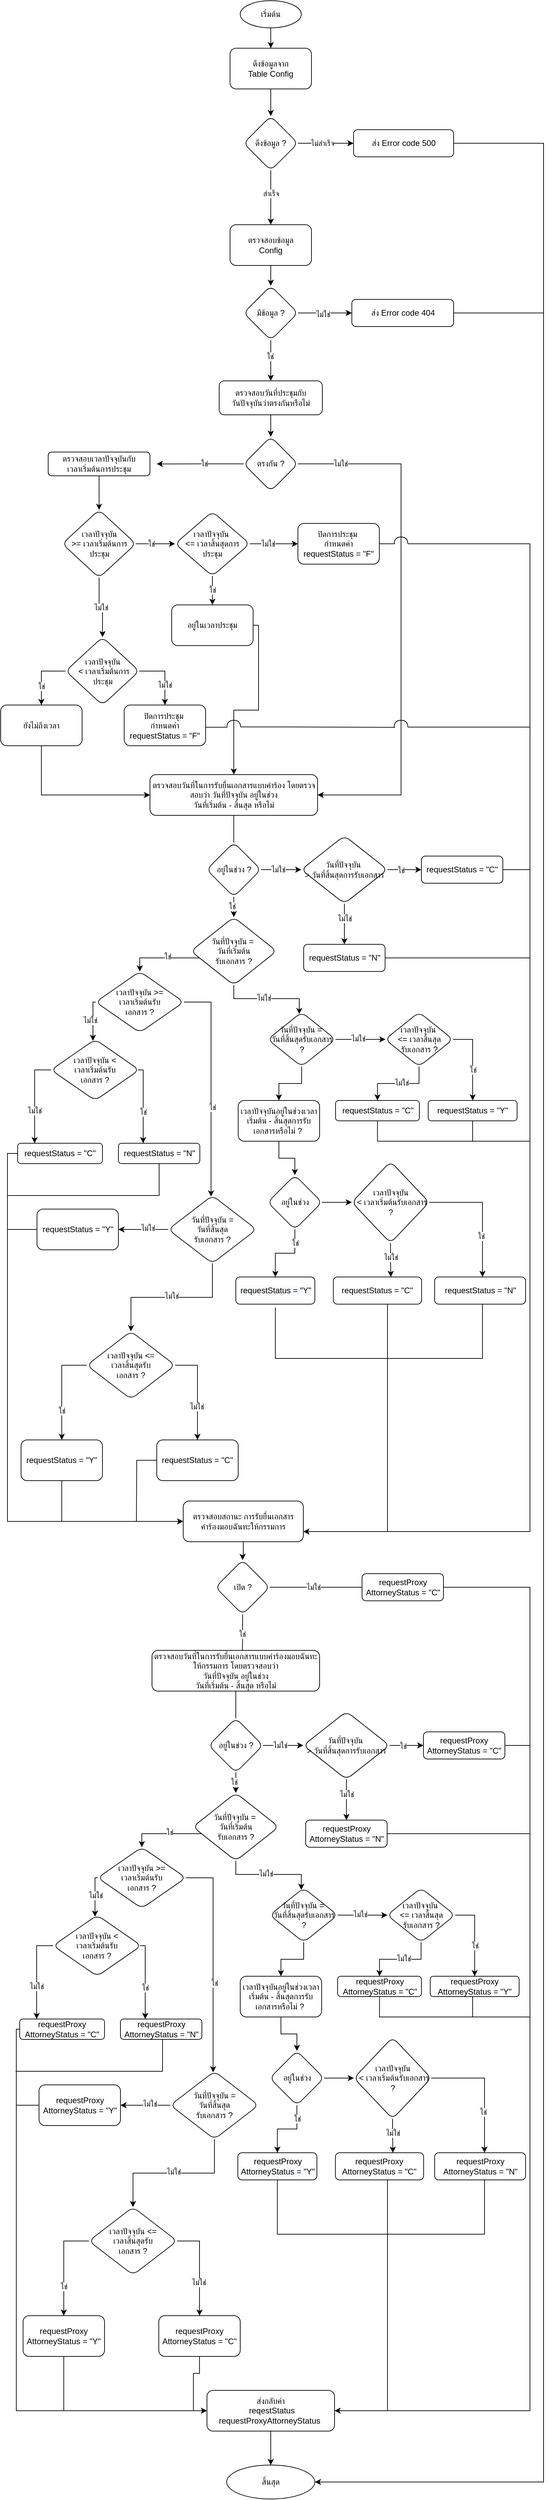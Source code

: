 <mxfile version="20.3.7" type="github" pages="2">
  <diagram id="lPwSiwmaaXrukdMeyInC" name="หน้า-1">
    <mxGraphModel dx="-425" dy="-460" grid="1" gridSize="10" guides="1" tooltips="1" connect="1" arrows="1" fold="1" page="1" pageScale="1" pageWidth="827" pageHeight="1169" math="0" shadow="0">
      <root>
        <mxCell id="0" />
        <mxCell id="1" parent="0" />
        <mxCell id="Skli1nzUrElk7kd9H_0V-25" value="" style="edgeStyle=orthogonalEdgeStyle;rounded=0;orthogonalLoop=1;jettySize=auto;html=1;" parent="1" source="Skli1nzUrElk7kd9H_0V-5" target="Skli1nzUrElk7kd9H_0V-7" edge="1">
          <mxGeometry relative="1" as="geometry" />
        </mxCell>
        <mxCell id="Skli1nzUrElk7kd9H_0V-5" value="เริ่มต้น" style="ellipse;whiteSpace=wrap;html=1;rounded=1;glass=0;strokeWidth=1;shadow=0;" parent="1" vertex="1">
          <mxGeometry x="2023" y="1210" width="90" height="40" as="geometry" />
        </mxCell>
        <mxCell id="Skli1nzUrElk7kd9H_0V-7" value="ดึงข้อมูลจาก &lt;br&gt;Table Config" style="whiteSpace=wrap;html=1;rounded=1;glass=0;strokeWidth=1;shadow=0;" parent="1" vertex="1">
          <mxGeometry x="2008" y="1280" width="120" height="60" as="geometry" />
        </mxCell>
        <mxCell id="Skli1nzUrElk7kd9H_0V-8" value="ดึงข้อมูล ?" style="rhombus;whiteSpace=wrap;html=1;rounded=1;glass=0;strokeWidth=1;shadow=0;" parent="1" vertex="1">
          <mxGeometry x="2028" y="1380" width="80" height="80" as="geometry" />
        </mxCell>
        <mxCell id="Skli1nzUrElk7kd9H_0V-9" value="" style="edgeStyle=orthogonalEdgeStyle;rounded=0;orthogonalLoop=1;jettySize=auto;html=1;" parent="1" source="Skli1nzUrElk7kd9H_0V-7" target="Skli1nzUrElk7kd9H_0V-8" edge="1">
          <mxGeometry relative="1" as="geometry" />
        </mxCell>
        <mxCell id="Skli1nzUrElk7kd9H_0V-88" style="edgeStyle=orthogonalEdgeStyle;rounded=0;orthogonalLoop=1;jettySize=auto;html=1;entryX=1;entryY=0.5;entryDx=0;entryDy=0;" parent="1" source="Skli1nzUrElk7kd9H_0V-11" target="Skli1nzUrElk7kd9H_0V-334" edge="1">
          <mxGeometry relative="1" as="geometry">
            <mxPoint x="2470" y="4751.429" as="targetPoint" />
            <Array as="points">
              <mxPoint x="2470" y="1420" />
              <mxPoint x="2470" y="4865" />
            </Array>
          </mxGeometry>
        </mxCell>
        <mxCell id="Skli1nzUrElk7kd9H_0V-11" value="ส่ง Error code 500" style="rounded=1;whiteSpace=wrap;html=1;" parent="1" vertex="1">
          <mxGeometry x="2190" y="1400" width="147.5" height="40" as="geometry" />
        </mxCell>
        <mxCell id="Skli1nzUrElk7kd9H_0V-12" value="" style="edgeStyle=orthogonalEdgeStyle;rounded=0;orthogonalLoop=1;jettySize=auto;html=1;entryX=0;entryY=0.5;entryDx=0;entryDy=0;" parent="1" source="Skli1nzUrElk7kd9H_0V-8" target="Skli1nzUrElk7kd9H_0V-11" edge="1">
          <mxGeometry relative="1" as="geometry">
            <mxPoint x="2255" y="1430" as="targetPoint" />
          </mxGeometry>
        </mxCell>
        <mxCell id="Skli1nzUrElk7kd9H_0V-26" value="ไม่สำเร็จ" style="edgeLabel;html=1;align=center;verticalAlign=middle;resizable=0;points=[];" parent="Skli1nzUrElk7kd9H_0V-12" vertex="1" connectable="0">
          <mxGeometry x="-0.12" relative="1" as="geometry">
            <mxPoint as="offset" />
          </mxGeometry>
        </mxCell>
        <mxCell id="Skli1nzUrElk7kd9H_0V-13" value="ตรวจสอบข้อมูล &lt;br&gt;Config" style="whiteSpace=wrap;html=1;rounded=1;glass=0;strokeWidth=1;shadow=0;" parent="1" vertex="1">
          <mxGeometry x="2008" y="1540" width="120" height="60" as="geometry" />
        </mxCell>
        <mxCell id="Skli1nzUrElk7kd9H_0V-14" value="" style="edgeStyle=orthogonalEdgeStyle;rounded=0;orthogonalLoop=1;jettySize=auto;html=1;" parent="1" source="Skli1nzUrElk7kd9H_0V-8" target="Skli1nzUrElk7kd9H_0V-13" edge="1">
          <mxGeometry relative="1" as="geometry" />
        </mxCell>
        <mxCell id="Skli1nzUrElk7kd9H_0V-27" value="สำเร็จ" style="edgeLabel;html=1;align=center;verticalAlign=middle;resizable=0;points=[];" parent="Skli1nzUrElk7kd9H_0V-14" vertex="1" connectable="0">
          <mxGeometry x="-0.151" relative="1" as="geometry">
            <mxPoint as="offset" />
          </mxGeometry>
        </mxCell>
        <mxCell id="Skli1nzUrElk7kd9H_0V-16" value="มีข้อมูล ?" style="rhombus;whiteSpace=wrap;html=1;rounded=1;glass=0;strokeWidth=1;shadow=0;" parent="1" vertex="1">
          <mxGeometry x="2028" y="1630" width="80" height="80" as="geometry" />
        </mxCell>
        <mxCell id="Skli1nzUrElk7kd9H_0V-17" value="" style="edgeStyle=orthogonalEdgeStyle;rounded=0;orthogonalLoop=1;jettySize=auto;html=1;" parent="1" source="Skli1nzUrElk7kd9H_0V-13" target="Skli1nzUrElk7kd9H_0V-16" edge="1">
          <mxGeometry relative="1" as="geometry" />
        </mxCell>
        <mxCell id="Skli1nzUrElk7kd9H_0V-89" style="edgeStyle=orthogonalEdgeStyle;rounded=0;orthogonalLoop=1;jettySize=auto;html=1;endArrow=none;endFill=0;" parent="1" source="Skli1nzUrElk7kd9H_0V-19" edge="1">
          <mxGeometry relative="1" as="geometry">
            <mxPoint x="2470" y="1670" as="targetPoint" />
          </mxGeometry>
        </mxCell>
        <mxCell id="Skli1nzUrElk7kd9H_0V-19" value="ส่ง Error code 404" style="whiteSpace=wrap;html=1;rounded=1;glass=0;strokeWidth=1;shadow=0;" parent="1" vertex="1">
          <mxGeometry x="2187.5" y="1650" width="150" height="40" as="geometry" />
        </mxCell>
        <mxCell id="Skli1nzUrElk7kd9H_0V-20" value="" style="edgeStyle=orthogonalEdgeStyle;rounded=0;orthogonalLoop=1;jettySize=auto;html=1;" parent="1" source="Skli1nzUrElk7kd9H_0V-16" target="Skli1nzUrElk7kd9H_0V-19" edge="1">
          <mxGeometry relative="1" as="geometry" />
        </mxCell>
        <mxCell id="Skli1nzUrElk7kd9H_0V-29" value="ไม่ใช่" style="edgeLabel;html=1;align=center;verticalAlign=middle;resizable=0;points=[];" parent="Skli1nzUrElk7kd9H_0V-20" vertex="1" connectable="0">
          <mxGeometry x="-0.08" y="-2" relative="1" as="geometry">
            <mxPoint as="offset" />
          </mxGeometry>
        </mxCell>
        <mxCell id="Skli1nzUrElk7kd9H_0V-23" value="" style="edgeStyle=orthogonalEdgeStyle;rounded=0;orthogonalLoop=1;jettySize=auto;html=1;" parent="1" source="Skli1nzUrElk7kd9H_0V-16" target="Skli1nzUrElk7kd9H_0V-31" edge="1">
          <mxGeometry relative="1" as="geometry">
            <mxPoint x="2068" y="1770" as="targetPoint" />
          </mxGeometry>
        </mxCell>
        <mxCell id="Skli1nzUrElk7kd9H_0V-30" value="ใช่" style="edgeLabel;html=1;align=center;verticalAlign=middle;resizable=0;points=[];" parent="Skli1nzUrElk7kd9H_0V-23" vertex="1" connectable="0">
          <mxGeometry x="-0.209" y="-1" relative="1" as="geometry">
            <mxPoint as="offset" />
          </mxGeometry>
        </mxCell>
        <mxCell id="Skli1nzUrElk7kd9H_0V-33" value="" style="edgeStyle=orthogonalEdgeStyle;rounded=0;orthogonalLoop=1;jettySize=auto;html=1;" parent="1" source="Skli1nzUrElk7kd9H_0V-31" target="Skli1nzUrElk7kd9H_0V-32" edge="1">
          <mxGeometry relative="1" as="geometry" />
        </mxCell>
        <mxCell id="Skli1nzUrElk7kd9H_0V-31" value="ตรวจสอบวันที่ประชุมกับ&lt;br&gt;วันปัจจุบันว่าตรงกันหรือไม่" style="rounded=1;whiteSpace=wrap;html=1;" parent="1" vertex="1">
          <mxGeometry x="1992" y="1770" width="152" height="50" as="geometry" />
        </mxCell>
        <mxCell id="Skli1nzUrElk7kd9H_0V-35" value="" style="edgeStyle=orthogonalEdgeStyle;rounded=0;orthogonalLoop=1;jettySize=auto;html=1;startArrow=none;" parent="1" source="Skli1nzUrElk7kd9H_0V-141" target="Skli1nzUrElk7kd9H_0V-47" edge="1">
          <mxGeometry relative="1" as="geometry">
            <mxPoint x="2203.75" y="1892.34" as="targetPoint" />
            <Array as="points">
              <mxPoint x="2260" y="1892" />
              <mxPoint x="2260" y="2380" />
            </Array>
          </mxGeometry>
        </mxCell>
        <mxCell id="Skli1nzUrElk7kd9H_0V-38" value="" style="edgeStyle=orthogonalEdgeStyle;rounded=0;orthogonalLoop=1;jettySize=auto;html=1;" parent="1" source="Skli1nzUrElk7kd9H_0V-32" edge="1">
          <mxGeometry relative="1" as="geometry">
            <mxPoint x="1900" y="1892.34" as="targetPoint" />
          </mxGeometry>
        </mxCell>
        <mxCell id="Skli1nzUrElk7kd9H_0V-40" value="ใช่" style="edgeLabel;html=1;align=center;verticalAlign=middle;resizable=0;points=[];" parent="Skli1nzUrElk7kd9H_0V-38" vertex="1" connectable="0">
          <mxGeometry x="-0.089" y="-1" relative="1" as="geometry">
            <mxPoint as="offset" />
          </mxGeometry>
        </mxCell>
        <mxCell id="Skli1nzUrElk7kd9H_0V-32" value="ตรงกัน ?" style="rhombus;whiteSpace=wrap;html=1;rounded=1;" parent="1" vertex="1">
          <mxGeometry x="2028" y="1852.34" width="80" height="80" as="geometry" />
        </mxCell>
        <mxCell id="Skli1nzUrElk7kd9H_0V-158" value="" style="edgeStyle=orthogonalEdgeStyle;rounded=0;orthogonalLoop=1;jettySize=auto;html=1;endArrow=none;endFill=0;" parent="1" source="Skli1nzUrElk7kd9H_0V-47" target="Skli1nzUrElk7kd9H_0V-157" edge="1">
          <mxGeometry relative="1" as="geometry" />
        </mxCell>
        <mxCell id="Skli1nzUrElk7kd9H_0V-47" value="ตรวจสอบวันที่ในการรับยื่นเอกสารแบบคำร้อง โดยตรวจสอบว่า วันที่ปัจจุบัน อยู่ในช่วง&lt;br&gt;วันที่เริ่มต้น - สิ้นสุด หรือไม่" style="whiteSpace=wrap;html=1;rounded=1;" parent="1" vertex="1">
          <mxGeometry x="1890" y="2350" width="247" height="60" as="geometry" />
        </mxCell>
        <mxCell id="Skli1nzUrElk7kd9H_0V-74" value="ตรวจสอบเวลาปัจจุบันกับ&lt;br&gt;เวลาเริ่มต้นการประชุม" style="rounded=1;whiteSpace=wrap;html=1;" parent="1" vertex="1">
          <mxGeometry x="1740" y="1874.84" width="150" height="35" as="geometry" />
        </mxCell>
        <mxCell id="Skli1nzUrElk7kd9H_0V-76" value="" style="edgeStyle=orthogonalEdgeStyle;rounded=0;orthogonalLoop=1;jettySize=auto;html=1;" parent="1" source="Skli1nzUrElk7kd9H_0V-74" target="Skli1nzUrElk7kd9H_0V-75" edge="1">
          <mxGeometry relative="1" as="geometry" />
        </mxCell>
        <mxCell id="Skli1nzUrElk7kd9H_0V-75" value="เวลาปัจจุบัน &lt;br&gt;&amp;gt;= เวลาเริ่มต้นการประชุม" style="rhombus;whiteSpace=wrap;html=1;rounded=1;" parent="1" vertex="1">
          <mxGeometry x="1760.75" y="1960" width="108.5" height="100" as="geometry" />
        </mxCell>
        <mxCell id="Skli1nzUrElk7kd9H_0V-104" value="เวลาปัจจุบัน &lt;br&gt;&amp;nbsp;&amp;lt; เวลาเริ่มต้นการประชุม" style="rhombus;whiteSpace=wrap;html=1;rounded=1;" parent="1" vertex="1">
          <mxGeometry x="1765.75" y="2147.5" width="108.5" height="100" as="geometry" />
        </mxCell>
        <mxCell id="Skli1nzUrElk7kd9H_0V-105" value="ไม่ใช่" style="edgeStyle=orthogonalEdgeStyle;rounded=0;orthogonalLoop=1;jettySize=auto;html=1;endArrow=classic;endFill=1;" parent="1" source="Skli1nzUrElk7kd9H_0V-75" target="Skli1nzUrElk7kd9H_0V-104" edge="1">
          <mxGeometry relative="1" as="geometry" />
        </mxCell>
        <mxCell id="Skli1nzUrElk7kd9H_0V-137" style="edgeStyle=orthogonalEdgeStyle;rounded=0;orthogonalLoop=1;jettySize=auto;html=1;entryX=0;entryY=0.5;entryDx=0;entryDy=0;endArrow=classic;endFill=1;" parent="1" source="Skli1nzUrElk7kd9H_0V-106" target="Skli1nzUrElk7kd9H_0V-47" edge="1">
          <mxGeometry relative="1" as="geometry">
            <Array as="points">
              <mxPoint x="1730" y="2380" />
            </Array>
          </mxGeometry>
        </mxCell>
        <mxCell id="Skli1nzUrElk7kd9H_0V-106" value="ยังไม่ถึงเวลา" style="whiteSpace=wrap;html=1;rounded=1;" parent="1" vertex="1">
          <mxGeometry x="1670" y="2247.5" width="120" height="60" as="geometry" />
        </mxCell>
        <mxCell id="Skli1nzUrElk7kd9H_0V-107" value="" style="edgeStyle=orthogonalEdgeStyle;rounded=0;orthogonalLoop=1;jettySize=auto;html=1;endArrow=classic;endFill=1;" parent="1" source="Skli1nzUrElk7kd9H_0V-104" target="Skli1nzUrElk7kd9H_0V-106" edge="1">
          <mxGeometry relative="1" as="geometry">
            <Array as="points">
              <mxPoint x="1730" y="2198" />
            </Array>
          </mxGeometry>
        </mxCell>
        <mxCell id="Skli1nzUrElk7kd9H_0V-108" value="ใช่" style="edgeLabel;html=1;align=center;verticalAlign=middle;resizable=0;points=[];" parent="Skli1nzUrElk7kd9H_0V-107" vertex="1" connectable="0">
          <mxGeometry x="-0.23" y="-1" relative="1" as="geometry">
            <mxPoint x="-3" y="23" as="offset" />
          </mxGeometry>
        </mxCell>
        <mxCell id="Skli1nzUrElk7kd9H_0V-132" value="" style="edgeStyle=orthogonalEdgeStyle;rounded=0;orthogonalLoop=1;jettySize=auto;html=1;endArrow=classic;endFill=1;" parent="1" source="Skli1nzUrElk7kd9H_0V-112" target="Skli1nzUrElk7kd9H_0V-114" edge="1">
          <mxGeometry relative="1" as="geometry" />
        </mxCell>
        <mxCell id="Skli1nzUrElk7kd9H_0V-133" value="ใช่" style="edgeLabel;html=1;align=center;verticalAlign=middle;resizable=0;points=[];" parent="Skli1nzUrElk7kd9H_0V-132" vertex="1" connectable="0">
          <mxGeometry x="-0.024" y="2" relative="1" as="geometry">
            <mxPoint x="-2" as="offset" />
          </mxGeometry>
        </mxCell>
        <mxCell id="Skli1nzUrElk7kd9H_0V-112" value="เวลาปัจจุบัน&amp;nbsp;&lt;br&gt;&amp;lt;= เวลาสิ้นสุดการประชุม" style="rhombus;whiteSpace=wrap;html=1;rounded=1;" parent="1" vertex="1">
          <mxGeometry x="1927" y="1962.5" width="110" height="95" as="geometry" />
        </mxCell>
        <mxCell id="Skli1nzUrElk7kd9H_0V-110" value="" style="edgeStyle=orthogonalEdgeStyle;rounded=0;orthogonalLoop=1;jettySize=auto;html=1;endArrow=classic;endFill=1;entryX=0;entryY=0.5;entryDx=0;entryDy=0;" parent="1" source="Skli1nzUrElk7kd9H_0V-75" target="Skli1nzUrElk7kd9H_0V-112" edge="1">
          <mxGeometry relative="1" as="geometry">
            <mxPoint x="1932" y="2017.5" as="targetPoint" />
          </mxGeometry>
        </mxCell>
        <mxCell id="Skli1nzUrElk7kd9H_0V-111" value="ใช่" style="edgeLabel;html=1;align=center;verticalAlign=middle;resizable=0;points=[];" parent="Skli1nzUrElk7kd9H_0V-110" vertex="1" connectable="0">
          <mxGeometry x="-0.23" y="2" relative="1" as="geometry">
            <mxPoint y="2" as="offset" />
          </mxGeometry>
        </mxCell>
        <mxCell id="Skli1nzUrElk7kd9H_0V-135" style="edgeStyle=orthogonalEdgeStyle;rounded=0;orthogonalLoop=1;jettySize=auto;html=1;entryX=0.5;entryY=0;entryDx=0;entryDy=0;endArrow=classic;endFill=1;exitX=1;exitY=0.5;exitDx=0;exitDy=0;" parent="1" source="Skli1nzUrElk7kd9H_0V-114" target="Skli1nzUrElk7kd9H_0V-47" edge="1">
          <mxGeometry relative="1" as="geometry">
            <Array as="points">
              <mxPoint x="2050" y="2130" />
              <mxPoint x="2050" y="2255" />
              <mxPoint x="2013" y="2255" />
            </Array>
          </mxGeometry>
        </mxCell>
        <mxCell id="Skli1nzUrElk7kd9H_0V-114" value="อยู่ในเวลาประชุม" style="whiteSpace=wrap;html=1;rounded=1;" parent="1" vertex="1">
          <mxGeometry x="1922" y="2100" width="120" height="60" as="geometry" />
        </mxCell>
        <mxCell id="Skli1nzUrElk7kd9H_0V-145" style="edgeStyle=orthogonalEdgeStyle;rounded=0;orthogonalLoop=1;jettySize=auto;html=1;entryX=0.136;entryY=0.009;entryDx=0;entryDy=0;entryPerimeter=0;endArrow=none;endFill=0;" parent="1" source="Skli1nzUrElk7kd9H_0V-120" target="Skli1nzUrElk7kd9H_0V-141" edge="1">
          <mxGeometry relative="1" as="geometry">
            <Array as="points">
              <mxPoint x="2250" y="2010" />
            </Array>
          </mxGeometry>
        </mxCell>
        <mxCell id="Skli1nzUrElk7kd9H_0V-120" value="ปิดการประชุม&amp;nbsp;&lt;br&gt;กำหนดค่า requestStatus = &quot;F&quot;" style="whiteSpace=wrap;html=1;rounded=1;" parent="1" vertex="1">
          <mxGeometry x="2108" y="1980" width="120" height="60" as="geometry" />
        </mxCell>
        <mxCell id="Skli1nzUrElk7kd9H_0V-121" value="" style="edgeStyle=orthogonalEdgeStyle;rounded=0;orthogonalLoop=1;jettySize=auto;html=1;endArrow=classic;endFill=1;" parent="1" source="Skli1nzUrElk7kd9H_0V-112" target="Skli1nzUrElk7kd9H_0V-120" edge="1">
          <mxGeometry relative="1" as="geometry" />
        </mxCell>
        <mxCell id="Skli1nzUrElk7kd9H_0V-122" value="ไม่ใช่" style="edgeLabel;html=1;align=center;verticalAlign=middle;resizable=0;points=[];" parent="Skli1nzUrElk7kd9H_0V-121" vertex="1" connectable="0">
          <mxGeometry x="-0.301" y="2" relative="1" as="geometry">
            <mxPoint x="2" y="2" as="offset" />
          </mxGeometry>
        </mxCell>
        <mxCell id="Skli1nzUrElk7kd9H_0V-146" style="edgeStyle=orthogonalEdgeStyle;rounded=0;orthogonalLoop=1;jettySize=auto;html=1;endArrow=none;endFill=0;entryX=-0.021;entryY=0.02;entryDx=0;entryDy=0;entryPerimeter=0;" parent="1" source="Skli1nzUrElk7kd9H_0V-126" target="Skli1nzUrElk7kd9H_0V-138" edge="1">
          <mxGeometry relative="1" as="geometry">
            <mxPoint x="2000" y="2280" as="targetPoint" />
            <Array as="points">
              <mxPoint x="1980" y="2280" />
            </Array>
          </mxGeometry>
        </mxCell>
        <mxCell id="Skli1nzUrElk7kd9H_0V-126" value="ปิดการประชุม&amp;nbsp;&lt;br&gt;กำหนดค่า requestStatus = &quot;F&quot;" style="whiteSpace=wrap;html=1;rounded=1;" parent="1" vertex="1">
          <mxGeometry x="1852" y="2247.5" width="120" height="60" as="geometry" />
        </mxCell>
        <mxCell id="Skli1nzUrElk7kd9H_0V-127" value="" style="edgeStyle=orthogonalEdgeStyle;rounded=0;orthogonalLoop=1;jettySize=auto;html=1;endArrow=classic;endFill=1;entryX=0.5;entryY=0;entryDx=0;entryDy=0;" parent="1" source="Skli1nzUrElk7kd9H_0V-104" target="Skli1nzUrElk7kd9H_0V-126" edge="1">
          <mxGeometry relative="1" as="geometry">
            <Array as="points">
              <mxPoint x="1912" y="2197.5" />
            </Array>
          </mxGeometry>
        </mxCell>
        <mxCell id="Skli1nzUrElk7kd9H_0V-128" value="ไม่ใช่" style="edgeLabel;html=1;align=center;verticalAlign=middle;resizable=0;points=[];" parent="Skli1nzUrElk7kd9H_0V-127" vertex="1" connectable="0">
          <mxGeometry x="-0.65" y="3" relative="1" as="geometry">
            <mxPoint x="22" y="23" as="offset" />
          </mxGeometry>
        </mxCell>
        <mxCell id="Skli1nzUrElk7kd9H_0V-147" style="edgeStyle=orthogonalEdgeStyle;rounded=0;orthogonalLoop=1;jettySize=auto;html=1;endArrow=none;endFill=0;entryX=-0.041;entryY=0.063;entryDx=0;entryDy=0;entryPerimeter=0;exitX=0.02;exitY=1.02;exitDx=0;exitDy=0;exitPerimeter=0;" parent="1" source="Skli1nzUrElk7kd9H_0V-138" target="Skli1nzUrElk7kd9H_0V-335" edge="1">
          <mxGeometry relative="1" as="geometry">
            <mxPoint x="2250" y="2280" as="targetPoint" />
            <Array as="points">
              <mxPoint x="2090" y="2280" />
            </Array>
          </mxGeometry>
        </mxCell>
        <mxCell id="Skli1nzUrElk7kd9H_0V-138" value="" style="shape=requiredInterface;html=1;verticalLabelPosition=bottom;sketch=0;direction=north;" parent="1" vertex="1">
          <mxGeometry x="2003.5" y="2270" width="20" height="10" as="geometry" />
        </mxCell>
        <mxCell id="Skli1nzUrElk7kd9H_0V-148" style="edgeStyle=orthogonalEdgeStyle;rounded=0;orthogonalLoop=1;jettySize=auto;html=1;endArrow=classic;endFill=1;entryX=1;entryY=0.75;entryDx=0;entryDy=0;" parent="1" target="Skli1nzUrElk7kd9H_0V-328" edge="1">
          <mxGeometry relative="1" as="geometry">
            <mxPoint x="2440" y="3460" as="targetPoint" />
            <mxPoint x="2270" y="2010" as="sourcePoint" />
            <Array as="points">
              <mxPoint x="2450" y="2010" />
              <mxPoint x="2450" y="3465" />
            </Array>
          </mxGeometry>
        </mxCell>
        <mxCell id="Skli1nzUrElk7kd9H_0V-141" value="" style="shape=requiredInterface;html=1;verticalLabelPosition=bottom;sketch=0;direction=north;" parent="1" vertex="1">
          <mxGeometry x="2250" y="2000" width="20" height="10" as="geometry" />
        </mxCell>
        <mxCell id="Skli1nzUrElk7kd9H_0V-144" value="" style="edgeStyle=orthogonalEdgeStyle;rounded=0;orthogonalLoop=1;jettySize=auto;html=1;endArrow=none;" parent="1" source="Skli1nzUrElk7kd9H_0V-32" target="Skli1nzUrElk7kd9H_0V-141" edge="1">
          <mxGeometry relative="1" as="geometry">
            <mxPoint x="2107.971" y="1892.311" as="sourcePoint" />
            <mxPoint x="2137" y="2380" as="targetPoint" />
            <Array as="points" />
          </mxGeometry>
        </mxCell>
        <mxCell id="Skli1nzUrElk7kd9H_0V-156" value="ไม่ใช่" style="edgeLabel;html=1;align=center;verticalAlign=middle;resizable=0;points=[];" parent="Skli1nzUrElk7kd9H_0V-144" vertex="1" connectable="0">
          <mxGeometry x="-0.515" y="1" relative="1" as="geometry">
            <mxPoint as="offset" />
          </mxGeometry>
        </mxCell>
        <mxCell id="Skli1nzUrElk7kd9H_0V-166" value="" style="edgeStyle=orthogonalEdgeStyle;rounded=0;orthogonalLoop=1;jettySize=auto;html=1;endArrow=classic;endFill=1;" parent="1" source="Skli1nzUrElk7kd9H_0V-157" target="Skli1nzUrElk7kd9H_0V-165" edge="1">
          <mxGeometry relative="1" as="geometry" />
        </mxCell>
        <mxCell id="Skli1nzUrElk7kd9H_0V-176" value="ไม่ใช่" style="edgeLabel;html=1;align=center;verticalAlign=middle;resizable=0;points=[];" parent="Skli1nzUrElk7kd9H_0V-166" vertex="1" connectable="0">
          <mxGeometry x="-0.176" y="-3" relative="1" as="geometry">
            <mxPoint x="1" y="-3" as="offset" />
          </mxGeometry>
        </mxCell>
        <mxCell id="Skli1nzUrElk7kd9H_0V-178" value="" style="edgeStyle=orthogonalEdgeStyle;rounded=0;orthogonalLoop=1;jettySize=auto;html=1;endArrow=classic;endFill=1;" parent="1" source="Skli1nzUrElk7kd9H_0V-157" target="Skli1nzUrElk7kd9H_0V-177" edge="1">
          <mxGeometry relative="1" as="geometry" />
        </mxCell>
        <mxCell id="Skli1nzUrElk7kd9H_0V-179" value="ใช่" style="edgeLabel;html=1;align=center;verticalAlign=middle;resizable=0;points=[];" parent="Skli1nzUrElk7kd9H_0V-178" vertex="1" connectable="0">
          <mxGeometry x="0.076" y="2" relative="1" as="geometry">
            <mxPoint x="-5" y="-2" as="offset" />
          </mxGeometry>
        </mxCell>
        <mxCell id="Skli1nzUrElk7kd9H_0V-157" value="อยู่ในช่วง ?" style="rhombus;whiteSpace=wrap;html=1;rounded=1;" parent="1" vertex="1">
          <mxGeometry x="1973.5" y="2450" width="80" height="80" as="geometry" />
        </mxCell>
        <mxCell id="Skli1nzUrElk7kd9H_0V-171" value="" style="edgeStyle=orthogonalEdgeStyle;rounded=0;orthogonalLoop=1;jettySize=auto;html=1;endArrow=classic;endFill=1;" parent="1" source="Skli1nzUrElk7kd9H_0V-165" target="Skli1nzUrElk7kd9H_0V-170" edge="1">
          <mxGeometry relative="1" as="geometry" />
        </mxCell>
        <mxCell id="Skli1nzUrElk7kd9H_0V-172" value="ใช่" style="edgeLabel;html=1;align=center;verticalAlign=middle;resizable=0;points=[];" parent="Skli1nzUrElk7kd9H_0V-171" vertex="1" connectable="0">
          <mxGeometry x="-0.193" y="-1" relative="1" as="geometry">
            <mxPoint as="offset" />
          </mxGeometry>
        </mxCell>
        <mxCell id="Skli1nzUrElk7kd9H_0V-174" value="" style="edgeStyle=orthogonalEdgeStyle;rounded=0;orthogonalLoop=1;jettySize=auto;html=1;endArrow=classic;endFill=1;" parent="1" source="Skli1nzUrElk7kd9H_0V-165" target="Skli1nzUrElk7kd9H_0V-173" edge="1">
          <mxGeometry relative="1" as="geometry" />
        </mxCell>
        <mxCell id="Skli1nzUrElk7kd9H_0V-175" value="ไม่ใช่" style="edgeLabel;html=1;align=center;verticalAlign=middle;resizable=0;points=[];" parent="Skli1nzUrElk7kd9H_0V-174" vertex="1" connectable="0">
          <mxGeometry x="-0.269" relative="1" as="geometry">
            <mxPoint as="offset" />
          </mxGeometry>
        </mxCell>
        <mxCell id="Skli1nzUrElk7kd9H_0V-165" value="วันที่ปัจจุบัน&amp;nbsp;&lt;br&gt;&amp;gt; วันที่สิ้นสุดการรับเอกสาร" style="rhombus;whiteSpace=wrap;html=1;rounded=1;" parent="1" vertex="1">
          <mxGeometry x="2113" y="2440" width="127" height="100" as="geometry" />
        </mxCell>
        <mxCell id="Skli1nzUrElk7kd9H_0V-337" style="edgeStyle=orthogonalEdgeStyle;rounded=0;orthogonalLoop=1;jettySize=auto;html=1;endArrow=none;endFill=0;" parent="1" source="Skli1nzUrElk7kd9H_0V-170" edge="1">
          <mxGeometry relative="1" as="geometry">
            <mxPoint x="2450" y="2490" as="targetPoint" />
          </mxGeometry>
        </mxCell>
        <mxCell id="Skli1nzUrElk7kd9H_0V-170" value="requestStatus = &quot;C&quot;" style="whiteSpace=wrap;html=1;rounded=1;" parent="1" vertex="1">
          <mxGeometry x="2290" y="2470" width="120" height="40" as="geometry" />
        </mxCell>
        <mxCell id="Skli1nzUrElk7kd9H_0V-338" style="edgeStyle=orthogonalEdgeStyle;rounded=0;orthogonalLoop=1;jettySize=auto;html=1;endArrow=none;endFill=0;" parent="1" source="Skli1nzUrElk7kd9H_0V-173" edge="1">
          <mxGeometry relative="1" as="geometry">
            <mxPoint x="2450" y="2620" as="targetPoint" />
          </mxGeometry>
        </mxCell>
        <mxCell id="Skli1nzUrElk7kd9H_0V-173" value="requestStatus = &quot;N&quot;" style="whiteSpace=wrap;html=1;rounded=1;" parent="1" vertex="1">
          <mxGeometry x="2116.5" y="2600" width="120" height="40" as="geometry" />
        </mxCell>
        <mxCell id="Skli1nzUrElk7kd9H_0V-181" value="" style="edgeStyle=orthogonalEdgeStyle;rounded=0;orthogonalLoop=1;jettySize=auto;html=1;endArrow=classic;endFill=1;" parent="1" source="Skli1nzUrElk7kd9H_0V-177" target="Skli1nzUrElk7kd9H_0V-180" edge="1">
          <mxGeometry relative="1" as="geometry">
            <Array as="points">
              <mxPoint x="2014" y="2680" />
              <mxPoint x="2110" y="2680" />
            </Array>
          </mxGeometry>
        </mxCell>
        <mxCell id="Skli1nzUrElk7kd9H_0V-182" value="ไม่ใช่" style="edgeLabel;html=1;align=center;verticalAlign=middle;resizable=0;points=[];" parent="Skli1nzUrElk7kd9H_0V-181" vertex="1" connectable="0">
          <mxGeometry x="-0.084" y="1" relative="1" as="geometry">
            <mxPoint as="offset" />
          </mxGeometry>
        </mxCell>
        <mxCell id="Skli1nzUrElk7kd9H_0V-187" value="" style="edgeStyle=orthogonalEdgeStyle;rounded=0;orthogonalLoop=1;jettySize=auto;html=1;endArrow=classic;endFill=1;" parent="1" source="Skli1nzUrElk7kd9H_0V-177" target="Skli1nzUrElk7kd9H_0V-186" edge="1">
          <mxGeometry relative="1" as="geometry">
            <Array as="points">
              <mxPoint x="1875" y="2620" />
            </Array>
          </mxGeometry>
        </mxCell>
        <mxCell id="Skli1nzUrElk7kd9H_0V-201" value="ใช่" style="edgeLabel;html=1;align=center;verticalAlign=middle;resizable=0;points=[];" parent="Skli1nzUrElk7kd9H_0V-187" vertex="1" connectable="0">
          <mxGeometry x="-0.122" y="-2" relative="1" as="geometry">
            <mxPoint as="offset" />
          </mxGeometry>
        </mxCell>
        <mxCell id="Skli1nzUrElk7kd9H_0V-177" value="วันที่ปัจจุบัน =&amp;nbsp;&lt;br&gt;วันที่เริ่มต้น&lt;br&gt;รับเอกสาร ?" style="rhombus;whiteSpace=wrap;html=1;rounded=1;" parent="1" vertex="1">
          <mxGeometry x="1950.25" y="2560" width="126.5" height="100" as="geometry" />
        </mxCell>
        <mxCell id="Skli1nzUrElk7kd9H_0V-189" value="" style="edgeStyle=orthogonalEdgeStyle;rounded=0;orthogonalLoop=1;jettySize=auto;html=1;endArrow=classic;endFill=1;" parent="1" source="Skli1nzUrElk7kd9H_0V-186" target="Skli1nzUrElk7kd9H_0V-188" edge="1">
          <mxGeometry relative="1" as="geometry">
            <Array as="points">
              <mxPoint x="1980" y="2685" />
            </Array>
          </mxGeometry>
        </mxCell>
        <mxCell id="Skli1nzUrElk7kd9H_0V-204" value="ใช่" style="edgeLabel;html=1;align=center;verticalAlign=middle;resizable=0;points=[];" parent="Skli1nzUrElk7kd9H_0V-189" vertex="1" connectable="0">
          <mxGeometry x="-0.191" y="3" relative="1" as="geometry">
            <mxPoint x="-1" y="63" as="offset" />
          </mxGeometry>
        </mxCell>
        <mxCell id="Skli1nzUrElk7kd9H_0V-206" value="" style="edgeStyle=orthogonalEdgeStyle;rounded=0;orthogonalLoop=1;jettySize=auto;html=1;endArrow=classic;endFill=1;" parent="1" source="Skli1nzUrElk7kd9H_0V-186" target="Skli1nzUrElk7kd9H_0V-205" edge="1">
          <mxGeometry relative="1" as="geometry">
            <Array as="points">
              <mxPoint x="1806" y="2685" />
            </Array>
          </mxGeometry>
        </mxCell>
        <mxCell id="Skli1nzUrElk7kd9H_0V-512" value="ไม่ใช่" style="edgeLabel;html=1;align=center;verticalAlign=middle;resizable=0;points=[];" parent="Skli1nzUrElk7kd9H_0V-206" vertex="1" connectable="0">
          <mxGeometry x="-0.004" y="-4" relative="1" as="geometry">
            <mxPoint as="offset" />
          </mxGeometry>
        </mxCell>
        <mxCell id="Skli1nzUrElk7kd9H_0V-186" value="เวลาปัจจุบัน &amp;gt;= &lt;br&gt;เวลาเริ่มต้นรับ&lt;br&gt;เอกสาร ?" style="rhombus;whiteSpace=wrap;html=1;rounded=1;" parent="1" vertex="1">
          <mxGeometry x="1810" y="2640" width="130" height="90" as="geometry" />
        </mxCell>
        <mxCell id="Skli1nzUrElk7kd9H_0V-209" value="" style="edgeStyle=orthogonalEdgeStyle;rounded=0;orthogonalLoop=1;jettySize=auto;html=1;endArrow=classic;endFill=1;exitX=0.985;exitY=0.5;exitDx=0;exitDy=0;exitPerimeter=0;" parent="1" source="Skli1nzUrElk7kd9H_0V-205" target="Skli1nzUrElk7kd9H_0V-208" edge="1">
          <mxGeometry relative="1" as="geometry">
            <Array as="points">
              <mxPoint x="1880" y="2785" />
            </Array>
          </mxGeometry>
        </mxCell>
        <mxCell id="Skli1nzUrElk7kd9H_0V-255" value="ใช่" style="edgeLabel;html=1;align=center;verticalAlign=middle;resizable=0;points=[];" parent="Skli1nzUrElk7kd9H_0V-209" vertex="1" connectable="0">
          <mxGeometry x="0.192" relative="1" as="geometry">
            <mxPoint as="offset" />
          </mxGeometry>
        </mxCell>
        <mxCell id="Skli1nzUrElk7kd9H_0V-211" value="" style="edgeStyle=orthogonalEdgeStyle;rounded=0;orthogonalLoop=1;jettySize=auto;html=1;endArrow=classic;endFill=1;" parent="1" source="Skli1nzUrElk7kd9H_0V-205" target="Skli1nzUrElk7kd9H_0V-210" edge="1">
          <mxGeometry relative="1" as="geometry">
            <Array as="points">
              <mxPoint x="1720" y="2785" />
            </Array>
          </mxGeometry>
        </mxCell>
        <mxCell id="Skli1nzUrElk7kd9H_0V-225" value="ไม่ใช่" style="edgeLabel;html=1;align=center;verticalAlign=middle;resizable=0;points=[];" parent="Skli1nzUrElk7kd9H_0V-211" vertex="1" connectable="0">
          <mxGeometry x="0.026" relative="1" as="geometry">
            <mxPoint y="16" as="offset" />
          </mxGeometry>
        </mxCell>
        <mxCell id="Skli1nzUrElk7kd9H_0V-205" value="เวลาปัจจุบัน &amp;lt;&lt;br&gt;เวลาเริ่มต้นรับ&lt;br&gt;เอกสาร ?" style="rhombus;whiteSpace=wrap;html=1;rounded=1;" parent="1" vertex="1">
          <mxGeometry x="1744.25" y="2740" width="130" height="90" as="geometry" />
        </mxCell>
        <mxCell id="Skli1nzUrElk7kd9H_0V-422" style="edgeStyle=orthogonalEdgeStyle;rounded=0;orthogonalLoop=1;jettySize=auto;html=1;entryX=0;entryY=0.5;entryDx=0;entryDy=0;endArrow=classic;endFill=1;" parent="1" source="Skli1nzUrElk7kd9H_0V-210" target="Skli1nzUrElk7kd9H_0V-328" edge="1">
          <mxGeometry relative="1" as="geometry">
            <Array as="points">
              <mxPoint x="1680" y="2908" />
              <mxPoint x="1680" y="3450" />
            </Array>
          </mxGeometry>
        </mxCell>
        <mxCell id="Skli1nzUrElk7kd9H_0V-210" value="requestStatus = &quot;C&quot;" style="whiteSpace=wrap;html=1;rounded=1;" parent="1" vertex="1">
          <mxGeometry x="1695" y="2893" width="125" height="30" as="geometry" />
        </mxCell>
        <mxCell id="Skli1nzUrElk7kd9H_0V-233" value="" style="edgeStyle=orthogonalEdgeStyle;rounded=0;orthogonalLoop=1;jettySize=auto;html=1;endArrow=classic;endFill=1;" parent="1" source="Skli1nzUrElk7kd9H_0V-180" target="Skli1nzUrElk7kd9H_0V-232" edge="1">
          <mxGeometry relative="1" as="geometry" />
        </mxCell>
        <mxCell id="Skli1nzUrElk7kd9H_0V-180" value="วันที่ปัจจุบัน =&amp;nbsp;&lt;br&gt;วันที่สิ้นสุดรับเอกสาร ?" style="rhombus;whiteSpace=wrap;html=1;rounded=1;" parent="1" vertex="1">
          <mxGeometry x="2063.5" y="2700" width="100" height="80" as="geometry" />
        </mxCell>
        <mxCell id="Skli1nzUrElk7kd9H_0V-184" value="" style="edgeStyle=orthogonalEdgeStyle;rounded=0;orthogonalLoop=1;jettySize=auto;html=1;endArrow=classic;endFill=1;entryX=0;entryY=0.5;entryDx=0;entryDy=0;" parent="1" source="Skli1nzUrElk7kd9H_0V-180" edge="1">
          <mxGeometry relative="1" as="geometry">
            <mxPoint x="2237.0" y="2740" as="targetPoint" />
            <Array as="points">
              <mxPoint x="2230" y="2740" />
              <mxPoint x="2230" y="2740" />
            </Array>
          </mxGeometry>
        </mxCell>
        <mxCell id="Skli1nzUrElk7kd9H_0V-200" value="ไม่ใช่" style="edgeLabel;html=1;align=center;verticalAlign=middle;resizable=0;points=[];" parent="Skli1nzUrElk7kd9H_0V-184" vertex="1" connectable="0">
          <mxGeometry x="-0.092" y="1" relative="1" as="geometry">
            <mxPoint as="offset" />
          </mxGeometry>
        </mxCell>
        <mxCell id="Skli1nzUrElk7kd9H_0V-423" style="edgeStyle=orthogonalEdgeStyle;rounded=0;orthogonalLoop=1;jettySize=auto;html=1;endArrow=none;endFill=0;" parent="1" source="Skli1nzUrElk7kd9H_0V-208" edge="1">
          <mxGeometry relative="1" as="geometry">
            <mxPoint x="1680" y="2970" as="targetPoint" />
            <Array as="points">
              <mxPoint x="1903" y="2970" />
            </Array>
          </mxGeometry>
        </mxCell>
        <mxCell id="Skli1nzUrElk7kd9H_0V-208" value="requestStatus = &quot;N&quot;" style="whiteSpace=wrap;html=1;rounded=1;" parent="1" vertex="1">
          <mxGeometry x="1843.5" y="2893" width="120" height="30" as="geometry" />
        </mxCell>
        <mxCell id="Skli1nzUrElk7kd9H_0V-228" value="" style="edgeStyle=orthogonalEdgeStyle;rounded=0;orthogonalLoop=1;jettySize=auto;html=1;endArrow=classic;endFill=1;" parent="1" source="Skli1nzUrElk7kd9H_0V-226" target="Skli1nzUrElk7kd9H_0V-227" edge="1">
          <mxGeometry relative="1" as="geometry" />
        </mxCell>
        <mxCell id="Skli1nzUrElk7kd9H_0V-252" value="ไม่ใช่" style="edgeLabel;html=1;align=center;verticalAlign=middle;resizable=0;points=[];" parent="Skli1nzUrElk7kd9H_0V-228" vertex="1" connectable="0">
          <mxGeometry x="-0.355" y="-1" relative="1" as="geometry">
            <mxPoint x="-15" as="offset" />
          </mxGeometry>
        </mxCell>
        <mxCell id="Skli1nzUrElk7kd9H_0V-230" value="" style="edgeStyle=orthogonalEdgeStyle;rounded=0;orthogonalLoop=1;jettySize=auto;html=1;endArrow=classic;endFill=1;entryX=0.5;entryY=0;entryDx=0;entryDy=0;" parent="1" source="Skli1nzUrElk7kd9H_0V-226" target="Skli1nzUrElk7kd9H_0V-229" edge="1">
          <mxGeometry relative="1" as="geometry">
            <Array as="points">
              <mxPoint x="2366" y="2740" />
            </Array>
          </mxGeometry>
        </mxCell>
        <mxCell id="Skli1nzUrElk7kd9H_0V-251" value="ใช่" style="edgeLabel;html=1;align=center;verticalAlign=middle;resizable=0;points=[];" parent="Skli1nzUrElk7kd9H_0V-230" vertex="1" connectable="0">
          <mxGeometry x="0.038" relative="1" as="geometry">
            <mxPoint y="12" as="offset" />
          </mxGeometry>
        </mxCell>
        <mxCell id="Skli1nzUrElk7kd9H_0V-226" value="เวลาปัจจุบัน&amp;nbsp;&lt;br&gt;&amp;lt;= เวลาสิ้นสุด&lt;br&gt;รับเอกสาร ?" style="rhombus;whiteSpace=wrap;html=1;rounded=1;" parent="1" vertex="1">
          <mxGeometry x="2236.5" y="2700" width="100" height="80" as="geometry" />
        </mxCell>
        <mxCell id="Skli1nzUrElk7kd9H_0V-340" style="edgeStyle=orthogonalEdgeStyle;rounded=0;orthogonalLoop=1;jettySize=auto;html=1;endArrow=none;endFill=0;" parent="1" source="Skli1nzUrElk7kd9H_0V-227" edge="1">
          <mxGeometry relative="1" as="geometry">
            <mxPoint x="2370" y="2890" as="targetPoint" />
            <Array as="points">
              <mxPoint x="2225" y="2890" />
            </Array>
          </mxGeometry>
        </mxCell>
        <mxCell id="Skli1nzUrElk7kd9H_0V-227" value="requestStatus = &quot;C&quot;" style="whiteSpace=wrap;html=1;rounded=1;" parent="1" vertex="1">
          <mxGeometry x="2163.5" y="2830" width="123.5" height="30" as="geometry" />
        </mxCell>
        <mxCell id="Skli1nzUrElk7kd9H_0V-339" style="edgeStyle=orthogonalEdgeStyle;rounded=0;orthogonalLoop=1;jettySize=auto;html=1;endArrow=none;endFill=0;" parent="1" source="Skli1nzUrElk7kd9H_0V-229" edge="1">
          <mxGeometry relative="1" as="geometry">
            <mxPoint x="2450" y="2890" as="targetPoint" />
            <Array as="points">
              <mxPoint x="2366" y="2890" />
            </Array>
          </mxGeometry>
        </mxCell>
        <mxCell id="Skli1nzUrElk7kd9H_0V-229" value="requestStatus = &quot;Y&quot;" style="whiteSpace=wrap;html=1;rounded=1;" parent="1" vertex="1">
          <mxGeometry x="2300" y="2830" width="131" height="30" as="geometry" />
        </mxCell>
        <mxCell id="Skli1nzUrElk7kd9H_0V-188" value="วันที่ปัจจุบัน =&lt;br&gt;วันที่สิ้นสุด&lt;br&gt;รับเอกสาร ?" style="rhombus;whiteSpace=wrap;html=1;rounded=1;" parent="1" vertex="1">
          <mxGeometry x="1917" y="2970" width="130" height="100" as="geometry" />
        </mxCell>
        <mxCell id="Skli1nzUrElk7kd9H_0V-190" value="เวลาปัจจุบัน &amp;lt;=&lt;br&gt;เวลาสิ้นสุดรับ&lt;br&gt;เอกสาร ?" style="rhombus;whiteSpace=wrap;html=1;rounded=1;" parent="1" vertex="1">
          <mxGeometry x="1797" y="3170" width="130" height="100" as="geometry" />
        </mxCell>
        <mxCell id="Skli1nzUrElk7kd9H_0V-191" value="" style="edgeStyle=orthogonalEdgeStyle;rounded=0;orthogonalLoop=1;jettySize=auto;html=1;endArrow=classic;endFill=1;" parent="1" source="Skli1nzUrElk7kd9H_0V-188" target="Skli1nzUrElk7kd9H_0V-190" edge="1">
          <mxGeometry relative="1" as="geometry" />
        </mxCell>
        <mxCell id="Skli1nzUrElk7kd9H_0V-254" value="ไม่ใช่" style="edgeLabel;html=1;align=center;verticalAlign=middle;resizable=0;points=[];" parent="Skli1nzUrElk7kd9H_0V-191" vertex="1" connectable="0">
          <mxGeometry x="0.015" y="-2" relative="1" as="geometry">
            <mxPoint x="1" as="offset" />
          </mxGeometry>
        </mxCell>
        <mxCell id="Skli1nzUrElk7kd9H_0V-425" style="edgeStyle=orthogonalEdgeStyle;rounded=0;orthogonalLoop=1;jettySize=auto;html=1;endArrow=none;endFill=0;" parent="1" source="Skli1nzUrElk7kd9H_0V-192" edge="1">
          <mxGeometry relative="1" as="geometry">
            <mxPoint x="1760" y="3450" as="targetPoint" />
          </mxGeometry>
        </mxCell>
        <mxCell id="Skli1nzUrElk7kd9H_0V-192" value="requestStatus = &quot;Y&quot;" style="whiteSpace=wrap;html=1;rounded=1;" parent="1" vertex="1">
          <mxGeometry x="1700" y="3330" width="120" height="60" as="geometry" />
        </mxCell>
        <mxCell id="Skli1nzUrElk7kd9H_0V-193" value="" style="edgeStyle=orthogonalEdgeStyle;rounded=0;orthogonalLoop=1;jettySize=auto;html=1;endArrow=classic;endFill=1;" parent="1" source="Skli1nzUrElk7kd9H_0V-190" target="Skli1nzUrElk7kd9H_0V-192" edge="1">
          <mxGeometry relative="1" as="geometry">
            <Array as="points">
              <mxPoint x="1760" y="3220" />
            </Array>
          </mxGeometry>
        </mxCell>
        <mxCell id="Skli1nzUrElk7kd9H_0V-196" value="ใช่" style="edgeLabel;html=1;align=center;verticalAlign=middle;resizable=0;points=[];" parent="Skli1nzUrElk7kd9H_0V-193" vertex="1" connectable="0">
          <mxGeometry x="0.268" y="-3" relative="1" as="geometry">
            <mxPoint x="3" y="11" as="offset" />
          </mxGeometry>
        </mxCell>
        <mxCell id="Skli1nzUrElk7kd9H_0V-426" style="edgeStyle=orthogonalEdgeStyle;rounded=0;orthogonalLoop=1;jettySize=auto;html=1;endArrow=none;endFill=0;" parent="1" source="Skli1nzUrElk7kd9H_0V-194" edge="1">
          <mxGeometry relative="1" as="geometry">
            <mxPoint x="1870" y="3450" as="targetPoint" />
          </mxGeometry>
        </mxCell>
        <mxCell id="Skli1nzUrElk7kd9H_0V-194" value="requestStatus = &quot;C&quot;" style="whiteSpace=wrap;html=1;rounded=1;" parent="1" vertex="1">
          <mxGeometry x="1900" y="3330" width="120" height="60" as="geometry" />
        </mxCell>
        <mxCell id="Skli1nzUrElk7kd9H_0V-195" value="" style="edgeStyle=orthogonalEdgeStyle;rounded=0;orthogonalLoop=1;jettySize=auto;html=1;endArrow=classic;endFill=1;" parent="1" source="Skli1nzUrElk7kd9H_0V-190" target="Skli1nzUrElk7kd9H_0V-194" edge="1">
          <mxGeometry relative="1" as="geometry">
            <Array as="points">
              <mxPoint x="1960" y="3220" />
            </Array>
          </mxGeometry>
        </mxCell>
        <mxCell id="Skli1nzUrElk7kd9H_0V-197" value="ไม่ใช่" style="edgeLabel;html=1;align=center;verticalAlign=middle;resizable=0;points=[];" parent="Skli1nzUrElk7kd9H_0V-195" vertex="1" connectable="0">
          <mxGeometry x="0.307" y="-1" relative="1" as="geometry">
            <mxPoint as="offset" />
          </mxGeometry>
        </mxCell>
        <mxCell id="Skli1nzUrElk7kd9H_0V-424" style="edgeStyle=orthogonalEdgeStyle;rounded=0;orthogonalLoop=1;jettySize=auto;html=1;endArrow=none;endFill=0;" parent="1" source="Skli1nzUrElk7kd9H_0V-198" edge="1">
          <mxGeometry relative="1" as="geometry">
            <mxPoint x="1680" y="3020" as="targetPoint" />
          </mxGeometry>
        </mxCell>
        <mxCell id="Skli1nzUrElk7kd9H_0V-198" value="requestStatus = &quot;Y&quot;" style="whiteSpace=wrap;html=1;rounded=1;" parent="1" vertex="1">
          <mxGeometry x="1723.5" y="2990" width="120" height="60" as="geometry" />
        </mxCell>
        <mxCell id="Skli1nzUrElk7kd9H_0V-199" value="" style="edgeStyle=orthogonalEdgeStyle;rounded=0;orthogonalLoop=1;jettySize=auto;html=1;endArrow=classic;endFill=1;exitX=0;exitY=0.5;exitDx=0;exitDy=0;" parent="1" source="Skli1nzUrElk7kd9H_0V-188" target="Skli1nzUrElk7kd9H_0V-198" edge="1">
          <mxGeometry relative="1" as="geometry">
            <mxPoint x="1880" y="3020" as="sourcePoint" />
            <Array as="points" />
          </mxGeometry>
        </mxCell>
        <mxCell id="Skli1nzUrElk7kd9H_0V-253" value="ไม่ใช่" style="edgeLabel;html=1;align=center;verticalAlign=middle;resizable=0;points=[];" parent="Skli1nzUrElk7kd9H_0V-199" vertex="1" connectable="0">
          <mxGeometry x="-0.177" y="-2" relative="1" as="geometry">
            <mxPoint as="offset" />
          </mxGeometry>
        </mxCell>
        <mxCell id="Skli1nzUrElk7kd9H_0V-239" value="" style="edgeStyle=orthogonalEdgeStyle;rounded=0;orthogonalLoop=1;jettySize=auto;html=1;endArrow=classic;endFill=1;" parent="1" source="Skli1nzUrElk7kd9H_0V-232" target="Skli1nzUrElk7kd9H_0V-238" edge="1">
          <mxGeometry relative="1" as="geometry" />
        </mxCell>
        <mxCell id="Skli1nzUrElk7kd9H_0V-232" value="เวลาปัจจุบันอยู่ในช่วงเวลาเริ่มต้น - สิ้นสุดการรับเอกสารหรือไม่ ?&amp;nbsp;" style="whiteSpace=wrap;html=1;rounded=1;" parent="1" vertex="1">
          <mxGeometry x="2020" y="2830" width="120" height="60" as="geometry" />
        </mxCell>
        <mxCell id="Skli1nzUrElk7kd9H_0V-241" value="" style="edgeStyle=orthogonalEdgeStyle;rounded=0;orthogonalLoop=1;jettySize=auto;html=1;endArrow=classic;endFill=1;" parent="1" source="Skli1nzUrElk7kd9H_0V-238" target="Skli1nzUrElk7kd9H_0V-240" edge="1">
          <mxGeometry relative="1" as="geometry" />
        </mxCell>
        <mxCell id="Skli1nzUrElk7kd9H_0V-247" value="" style="edgeStyle=orthogonalEdgeStyle;rounded=0;orthogonalLoop=1;jettySize=auto;html=1;endArrow=classic;endFill=1;" parent="1" source="Skli1nzUrElk7kd9H_0V-238" target="Skli1nzUrElk7kd9H_0V-246" edge="1">
          <mxGeometry relative="1" as="geometry" />
        </mxCell>
        <mxCell id="Skli1nzUrElk7kd9H_0V-248" value="ใช่" style="edgeLabel;html=1;align=center;verticalAlign=middle;resizable=0;points=[];" parent="Skli1nzUrElk7kd9H_0V-247" vertex="1" connectable="0">
          <mxGeometry x="-0.215" y="-1" relative="1" as="geometry">
            <mxPoint x="4" y="-14" as="offset" />
          </mxGeometry>
        </mxCell>
        <mxCell id="Skli1nzUrElk7kd9H_0V-238" value="อยู่ในช่วง" style="rhombus;whiteSpace=wrap;html=1;rounded=1;" parent="1" vertex="1">
          <mxGeometry x="2063.5" y="2940" width="80" height="80" as="geometry" />
        </mxCell>
        <mxCell id="Skli1nzUrElk7kd9H_0V-243" value="" style="edgeStyle=orthogonalEdgeStyle;rounded=0;orthogonalLoop=1;jettySize=auto;html=1;endArrow=classic;endFill=1;" parent="1" source="Skli1nzUrElk7kd9H_0V-240" target="Skli1nzUrElk7kd9H_0V-242" edge="1">
          <mxGeometry relative="1" as="geometry">
            <Array as="points">
              <mxPoint x="2380" y="2980" />
            </Array>
          </mxGeometry>
        </mxCell>
        <mxCell id="Skli1nzUrElk7kd9H_0V-249" value="ใช่" style="edgeLabel;html=1;align=center;verticalAlign=middle;resizable=0;points=[];" parent="Skli1nzUrElk7kd9H_0V-243" vertex="1" connectable="0">
          <mxGeometry x="-0.091" y="2" relative="1" as="geometry">
            <mxPoint x="-4" y="43" as="offset" />
          </mxGeometry>
        </mxCell>
        <mxCell id="Skli1nzUrElk7kd9H_0V-245" value="" style="edgeStyle=orthogonalEdgeStyle;rounded=0;orthogonalLoop=1;jettySize=auto;html=1;endArrow=classic;endFill=1;exitX=0.5;exitY=1;exitDx=0;exitDy=0;" parent="1" source="Skli1nzUrElk7kd9H_0V-240" target="Skli1nzUrElk7kd9H_0V-244" edge="1">
          <mxGeometry relative="1" as="geometry">
            <Array as="points">
              <mxPoint x="2245" y="3065" />
              <mxPoint x="2245" y="3065" />
            </Array>
          </mxGeometry>
        </mxCell>
        <mxCell id="Skli1nzUrElk7kd9H_0V-250" value="ไม่ใช่" style="edgeLabel;html=1;align=center;verticalAlign=middle;resizable=0;points=[];" parent="Skli1nzUrElk7kd9H_0V-245" vertex="1" connectable="0">
          <mxGeometry x="-0.054" y="1" relative="1" as="geometry">
            <mxPoint x="-1" y="-3" as="offset" />
          </mxGeometry>
        </mxCell>
        <mxCell id="Skli1nzUrElk7kd9H_0V-240" value="เวลาปัจจุบัน&lt;br&gt;&amp;nbsp;&amp;lt; เวลาเริ่มต้นรับเอกสาร ?" style="rhombus;whiteSpace=wrap;html=1;rounded=1;" parent="1" vertex="1">
          <mxGeometry x="2187.5" y="2920" width="114" height="120" as="geometry" />
        </mxCell>
        <mxCell id="Skli1nzUrElk7kd9H_0V-342" style="edgeStyle=orthogonalEdgeStyle;rounded=0;orthogonalLoop=1;jettySize=auto;html=1;endArrow=none;endFill=0;" parent="1" source="Skli1nzUrElk7kd9H_0V-242" edge="1">
          <mxGeometry relative="1" as="geometry">
            <mxPoint x="2240" y="3210" as="targetPoint" />
            <Array as="points">
              <mxPoint x="2380" y="3210" />
            </Array>
          </mxGeometry>
        </mxCell>
        <mxCell id="Skli1nzUrElk7kd9H_0V-242" value="requestStatus = &quot;N&quot;" style="whiteSpace=wrap;html=1;rounded=1;" parent="1" vertex="1">
          <mxGeometry x="2309.5" y="3090" width="134" height="40" as="geometry" />
        </mxCell>
        <mxCell id="Skli1nzUrElk7kd9H_0V-343" style="edgeStyle=orthogonalEdgeStyle;rounded=0;orthogonalLoop=1;jettySize=auto;html=1;endArrow=none;endFill=0;exitX=0.5;exitY=1;exitDx=0;exitDy=0;" parent="1" source="Skli1nzUrElk7kd9H_0V-244" edge="1">
          <mxGeometry relative="1" as="geometry">
            <mxPoint x="2240" y="3210" as="targetPoint" />
            <Array as="points">
              <mxPoint x="2240" y="3130" />
            </Array>
          </mxGeometry>
        </mxCell>
        <mxCell id="Skli1nzUrElk7kd9H_0V-244" value="requestStatus = &quot;C&quot;" style="whiteSpace=wrap;html=1;rounded=1;" parent="1" vertex="1">
          <mxGeometry x="2160.25" y="3090" width="130" height="40" as="geometry" />
        </mxCell>
        <mxCell id="Skli1nzUrElk7kd9H_0V-341" style="edgeStyle=orthogonalEdgeStyle;rounded=0;orthogonalLoop=1;jettySize=auto;html=1;endArrow=none;endFill=0;" parent="1" edge="1">
          <mxGeometry relative="1" as="geometry">
            <mxPoint x="2240" y="3465" as="targetPoint" />
            <mxPoint x="2074.751" y="3135" as="sourcePoint" />
            <Array as="points">
              <mxPoint x="2075" y="3210" />
              <mxPoint x="2240" y="3210" />
            </Array>
          </mxGeometry>
        </mxCell>
        <mxCell id="Skli1nzUrElk7kd9H_0V-246" value="&lt;meta charset=&quot;utf-8&quot;&gt;&lt;span style=&quot;color: rgb(0, 0, 0); font-family: Helvetica; font-size: 12px; font-style: normal; font-variant-ligatures: normal; font-variant-caps: normal; font-weight: 400; letter-spacing: normal; orphans: 2; text-align: center; text-indent: 0px; text-transform: none; widows: 2; word-spacing: 0px; -webkit-text-stroke-width: 0px; background-color: rgb(248, 249, 250); text-decoration-thickness: initial; text-decoration-style: initial; text-decoration-color: initial; float: none; display: inline !important;&quot;&gt;requestStatus = &quot;Y&quot;&lt;/span&gt;" style="whiteSpace=wrap;html=1;rounded=1;" parent="1" vertex="1">
          <mxGeometry x="2016.5" y="3090" width="116.5" height="40" as="geometry" />
        </mxCell>
        <mxCell id="Skli1nzUrElk7kd9H_0V-330" value="" style="edgeStyle=orthogonalEdgeStyle;rounded=0;orthogonalLoop=1;jettySize=auto;html=1;endArrow=classic;endFill=1;" parent="1" source="Skli1nzUrElk7kd9H_0V-328" target="Skli1nzUrElk7kd9H_0V-329" edge="1">
          <mxGeometry relative="1" as="geometry" />
        </mxCell>
        <mxCell id="Skli1nzUrElk7kd9H_0V-328" value="ตรวจสอบสถานะ การรับยื่นเอกสารคำร้องมอบฉันทะให้กรรมการ" style="rounded=1;whiteSpace=wrap;html=1;" parent="1" vertex="1">
          <mxGeometry x="1939" y="3420" width="177" height="60" as="geometry" />
        </mxCell>
        <mxCell id="Skli1nzUrElk7kd9H_0V-332" value="" style="edgeStyle=orthogonalEdgeStyle;rounded=0;orthogonalLoop=1;jettySize=auto;html=1;endArrow=classic;endFill=1;" parent="1" source="Skli1nzUrElk7kd9H_0V-329" edge="1">
          <mxGeometry relative="1" as="geometry">
            <mxPoint x="2026.067" y="3650" as="targetPoint" />
          </mxGeometry>
        </mxCell>
        <mxCell id="Skli1nzUrElk7kd9H_0V-346" value="ใช่" style="edgeLabel;html=1;align=center;verticalAlign=middle;resizable=0;points=[];" parent="Skli1nzUrElk7kd9H_0V-332" vertex="1" connectable="0">
          <mxGeometry x="-0.081" y="-1" relative="1" as="geometry">
            <mxPoint as="offset" />
          </mxGeometry>
        </mxCell>
        <mxCell id="Skli1nzUrElk7kd9H_0V-333" style="edgeStyle=orthogonalEdgeStyle;rounded=0;orthogonalLoop=1;jettySize=auto;html=1;endArrow=none;endFill=0;entryX=0;entryY=0.5;entryDx=0;entryDy=0;" parent="1" source="Skli1nzUrElk7kd9H_0V-329" target="Skli1nzUrElk7kd9H_0V-506" edge="1">
          <mxGeometry relative="1" as="geometry">
            <mxPoint x="2470" y="3547" as="targetPoint" />
          </mxGeometry>
        </mxCell>
        <mxCell id="Skli1nzUrElk7kd9H_0V-345" value="ไม่ใช่" style="edgeLabel;html=1;align=center;verticalAlign=middle;resizable=0;points=[];" parent="Skli1nzUrElk7kd9H_0V-333" vertex="1" connectable="0">
          <mxGeometry x="0.021" relative="1" as="geometry">
            <mxPoint x="-5" as="offset" />
          </mxGeometry>
        </mxCell>
        <mxCell id="Skli1nzUrElk7kd9H_0V-329" value="เปิด ?" style="rhombus;whiteSpace=wrap;html=1;rounded=1;" parent="1" vertex="1">
          <mxGeometry x="1986.5" y="3507" width="80" height="80" as="geometry" />
        </mxCell>
        <mxCell id="Skli1nzUrElk7kd9H_0V-334" value="สิ้นสุด" style="ellipse;whiteSpace=wrap;html=1;" parent="1" vertex="1">
          <mxGeometry x="2003" y="4840" width="130" height="50" as="geometry" />
        </mxCell>
        <mxCell id="Skli1nzUrElk7kd9H_0V-336" style="edgeStyle=orthogonalEdgeStyle;rounded=0;orthogonalLoop=1;jettySize=auto;html=1;endArrow=none;endFill=0;" parent="1" source="Skli1nzUrElk7kd9H_0V-335" edge="1">
          <mxGeometry relative="1" as="geometry">
            <mxPoint x="2450" y="2280" as="targetPoint" />
            <Array as="points">
              <mxPoint x="2450" y="2280" />
            </Array>
          </mxGeometry>
        </mxCell>
        <mxCell id="Skli1nzUrElk7kd9H_0V-335" value="" style="shape=requiredInterface;html=1;verticalLabelPosition=bottom;sketch=0;direction=north;" parent="1" vertex="1">
          <mxGeometry x="2250" y="2270" width="20" height="10" as="geometry" />
        </mxCell>
        <mxCell id="Skli1nzUrElk7kd9H_0V-505" value="" style="edgeStyle=orthogonalEdgeStyle;rounded=0;orthogonalLoop=1;jettySize=auto;html=1;endArrow=classic;endFill=1;" parent="1" source="Skli1nzUrElk7kd9H_0V-504" target="Skli1nzUrElk7kd9H_0V-334" edge="1">
          <mxGeometry relative="1" as="geometry" />
        </mxCell>
        <mxCell id="Skli1nzUrElk7kd9H_0V-504" value="ส่งกลับค่า&lt;br&gt;&amp;nbsp;reqestStatus&lt;br&gt;requestProxyAttorneyStatus&amp;nbsp;" style="rounded=1;whiteSpace=wrap;html=1;" parent="1" vertex="1">
          <mxGeometry x="1974" y="4730" width="188" height="60" as="geometry" />
        </mxCell>
        <mxCell id="Skli1nzUrElk7kd9H_0V-507" style="edgeStyle=orthogonalEdgeStyle;rounded=0;orthogonalLoop=1;jettySize=auto;html=1;endArrow=none;endFill=0;" parent="1" source="Skli1nzUrElk7kd9H_0V-506" edge="1">
          <mxGeometry relative="1" as="geometry">
            <mxPoint x="2240" y="4760" as="targetPoint" />
            <Array as="points">
              <mxPoint x="2450" y="3547" />
            </Array>
          </mxGeometry>
        </mxCell>
        <mxCell id="Skli1nzUrElk7kd9H_0V-506" value="requestProxy&lt;br&gt;AttorneyStatus&amp;nbsp;= &quot;C&quot;" style="whiteSpace=wrap;html=1;rounded=1;" parent="1" vertex="1">
          <mxGeometry x="2202.5" y="3527" width="120" height="40" as="geometry" />
        </mxCell>
        <mxCell id="Skli1nzUrElk7kd9H_0V-508" style="edgeStyle=orthogonalEdgeStyle;rounded=0;orthogonalLoop=1;jettySize=auto;html=1;entryX=1;entryY=0.5;entryDx=0;entryDy=0;endArrow=classic;endFill=1;" parent="1" source="Skli1nzUrElk7kd9H_0V-502" target="Skli1nzUrElk7kd9H_0V-504" edge="1">
          <mxGeometry relative="1" as="geometry">
            <Array as="points">
              <mxPoint x="2078" y="4500" />
              <mxPoint x="2240" y="4500" />
              <mxPoint x="2240" y="4760" />
            </Array>
          </mxGeometry>
        </mxCell>
        <mxCell id="Skli1nzUrElk7kd9H_0V-509" style="edgeStyle=orthogonalEdgeStyle;rounded=0;orthogonalLoop=1;jettySize=auto;html=1;entryX=0;entryY=0.5;entryDx=0;entryDy=0;endArrow=classic;endFill=1;" parent="1" source="Skli1nzUrElk7kd9H_0V-480" target="Skli1nzUrElk7kd9H_0V-504" edge="1">
          <mxGeometry relative="1" as="geometry" />
        </mxCell>
        <mxCell id="Skli1nzUrElk7kd9H_0V-510" style="edgeStyle=orthogonalEdgeStyle;rounded=0;orthogonalLoop=1;jettySize=auto;html=1;endArrow=none;endFill=0;" parent="1" source="Skli1nzUrElk7kd9H_0V-477" edge="1">
          <mxGeometry relative="1" as="geometry">
            <mxPoint x="1960" y="4760" as="targetPoint" />
            <Array as="points">
              <mxPoint x="1763" y="4760" />
            </Array>
          </mxGeometry>
        </mxCell>
        <mxCell id="Skli1nzUrElk7kd9H_0V-511" style="edgeStyle=orthogonalEdgeStyle;rounded=0;orthogonalLoop=1;jettySize=auto;html=1;endArrow=none;endFill=0;" parent="1" edge="1">
          <mxGeometry relative="1" as="geometry">
            <mxPoint x="1763" y="4760" as="targetPoint" />
            <mxPoint x="1701" y="4198" as="sourcePoint" />
            <Array as="points">
              <mxPoint x="1693" y="4198" />
              <mxPoint x="1693" y="4760" />
            </Array>
          </mxGeometry>
        </mxCell>
        <mxCell id="Skli1nzUrElk7kd9H_0V-428" value="ตรวจสอบวันที่ในการรับยื่นเอกสารแบบคำร้องมอบฉันทะให้กรรมการ โดยตรวจสอบว่า &lt;br&gt;วันที่ปัจจุบัน อยู่ในช่วง&lt;br&gt;วันที่เริ่มต้น - สิ้นสุด หรือไม่" style="whiteSpace=wrap;html=1;rounded=1;" parent="1" vertex="1">
          <mxGeometry x="1893" y="3640" width="247" height="60" as="geometry" />
        </mxCell>
        <mxCell id="Skli1nzUrElk7kd9H_0V-433" value="อยู่ในช่วง ?" style="rhombus;whiteSpace=wrap;html=1;rounded=1;" parent="1" vertex="1">
          <mxGeometry x="1976.5" y="3740" width="80" height="80" as="geometry" />
        </mxCell>
        <mxCell id="Skli1nzUrElk7kd9H_0V-427" value="" style="edgeStyle=orthogonalEdgeStyle;rounded=0;orthogonalLoop=1;jettySize=auto;html=1;endArrow=none;endFill=0;" parent="1" source="Skli1nzUrElk7kd9H_0V-428" target="Skli1nzUrElk7kd9H_0V-433" edge="1">
          <mxGeometry relative="1" as="geometry" />
        </mxCell>
        <mxCell id="Skli1nzUrElk7kd9H_0V-438" value="วันที่ปัจจุบัน&amp;nbsp;&lt;br&gt;&amp;gt; วันที่สิ้นสุดการรับเอกสาร" style="rhombus;whiteSpace=wrap;html=1;rounded=1;" parent="1" vertex="1">
          <mxGeometry x="2116" y="3730" width="127" height="100" as="geometry" />
        </mxCell>
        <mxCell id="Skli1nzUrElk7kd9H_0V-429" value="" style="edgeStyle=orthogonalEdgeStyle;rounded=0;orthogonalLoop=1;jettySize=auto;html=1;endArrow=classic;endFill=1;" parent="1" source="Skli1nzUrElk7kd9H_0V-433" target="Skli1nzUrElk7kd9H_0V-438" edge="1">
          <mxGeometry relative="1" as="geometry" />
        </mxCell>
        <mxCell id="Skli1nzUrElk7kd9H_0V-430" value="ไม่ใช่" style="edgeLabel;html=1;align=center;verticalAlign=middle;resizable=0;points=[];" parent="Skli1nzUrElk7kd9H_0V-429" vertex="1" connectable="0">
          <mxGeometry x="-0.176" y="-3" relative="1" as="geometry">
            <mxPoint x="1" y="-3" as="offset" />
          </mxGeometry>
        </mxCell>
        <mxCell id="Skli1nzUrElk7kd9H_0V-439" style="edgeStyle=orthogonalEdgeStyle;rounded=0;orthogonalLoop=1;jettySize=auto;html=1;endArrow=none;endFill=0;" parent="1" source="Skli1nzUrElk7kd9H_0V-440" edge="1">
          <mxGeometry relative="1" as="geometry">
            <mxPoint x="2450" y="3780" as="targetPoint" />
          </mxGeometry>
        </mxCell>
        <mxCell id="Skli1nzUrElk7kd9H_0V-440" value="requestProxy&lt;br&gt;AttorneyStatus&amp;nbsp;= &quot;C&quot;" style="whiteSpace=wrap;html=1;rounded=1;" parent="1" vertex="1">
          <mxGeometry x="2293" y="3760" width="120" height="40" as="geometry" />
        </mxCell>
        <mxCell id="Skli1nzUrElk7kd9H_0V-434" value="" style="edgeStyle=orthogonalEdgeStyle;rounded=0;orthogonalLoop=1;jettySize=auto;html=1;endArrow=classic;endFill=1;" parent="1" source="Skli1nzUrElk7kd9H_0V-438" target="Skli1nzUrElk7kd9H_0V-440" edge="1">
          <mxGeometry relative="1" as="geometry" />
        </mxCell>
        <mxCell id="Skli1nzUrElk7kd9H_0V-435" value="ใช่" style="edgeLabel;html=1;align=center;verticalAlign=middle;resizable=0;points=[];" parent="Skli1nzUrElk7kd9H_0V-434" vertex="1" connectable="0">
          <mxGeometry x="-0.193" y="-1" relative="1" as="geometry">
            <mxPoint as="offset" />
          </mxGeometry>
        </mxCell>
        <mxCell id="Skli1nzUrElk7kd9H_0V-441" style="edgeStyle=orthogonalEdgeStyle;rounded=0;orthogonalLoop=1;jettySize=auto;html=1;endArrow=none;endFill=0;" parent="1" source="Skli1nzUrElk7kd9H_0V-442" edge="1">
          <mxGeometry relative="1" as="geometry">
            <mxPoint x="2450" y="3910" as="targetPoint" />
          </mxGeometry>
        </mxCell>
        <mxCell id="Skli1nzUrElk7kd9H_0V-442" value="requestProxy&lt;br&gt;AttorneyStatus&amp;nbsp;= &quot;N&quot;" style="whiteSpace=wrap;html=1;rounded=1;" parent="1" vertex="1">
          <mxGeometry x="2119.5" y="3890" width="120" height="40" as="geometry" />
        </mxCell>
        <mxCell id="Skli1nzUrElk7kd9H_0V-436" value="" style="edgeStyle=orthogonalEdgeStyle;rounded=0;orthogonalLoop=1;jettySize=auto;html=1;endArrow=classic;endFill=1;" parent="1" source="Skli1nzUrElk7kd9H_0V-438" target="Skli1nzUrElk7kd9H_0V-442" edge="1">
          <mxGeometry relative="1" as="geometry" />
        </mxCell>
        <mxCell id="Skli1nzUrElk7kd9H_0V-437" value="ไม่ใช่" style="edgeLabel;html=1;align=center;verticalAlign=middle;resizable=0;points=[];" parent="Skli1nzUrElk7kd9H_0V-436" vertex="1" connectable="0">
          <mxGeometry x="-0.269" relative="1" as="geometry">
            <mxPoint as="offset" />
          </mxGeometry>
        </mxCell>
        <mxCell id="Skli1nzUrElk7kd9H_0V-447" value="วันที่ปัจจุบัน =&amp;nbsp;&lt;br&gt;วันที่เริ่มต้น&lt;br&gt;รับเอกสาร ?" style="rhombus;whiteSpace=wrap;html=1;rounded=1;" parent="1" vertex="1">
          <mxGeometry x="1953.25" y="3850" width="126.5" height="100" as="geometry" />
        </mxCell>
        <mxCell id="Skli1nzUrElk7kd9H_0V-431" value="" style="edgeStyle=orthogonalEdgeStyle;rounded=0;orthogonalLoop=1;jettySize=auto;html=1;endArrow=classic;endFill=1;" parent="1" source="Skli1nzUrElk7kd9H_0V-433" target="Skli1nzUrElk7kd9H_0V-447" edge="1">
          <mxGeometry relative="1" as="geometry" />
        </mxCell>
        <mxCell id="Skli1nzUrElk7kd9H_0V-432" value="ใช่" style="edgeLabel;html=1;align=center;verticalAlign=middle;resizable=0;points=[];" parent="Skli1nzUrElk7kd9H_0V-431" vertex="1" connectable="0">
          <mxGeometry x="0.076" y="2" relative="1" as="geometry">
            <mxPoint x="-5" y="-2" as="offset" />
          </mxGeometry>
        </mxCell>
        <mxCell id="Skli1nzUrElk7kd9H_0V-451" value="เวลาปัจจุบัน &amp;gt;= &lt;br&gt;เวลาเริ่มต้นรับ&lt;br&gt;เอกสาร ?" style="rhombus;whiteSpace=wrap;html=1;rounded=1;" parent="1" vertex="1">
          <mxGeometry x="1813" y="3930" width="130" height="90" as="geometry" />
        </mxCell>
        <mxCell id="Skli1nzUrElk7kd9H_0V-445" value="" style="edgeStyle=orthogonalEdgeStyle;rounded=0;orthogonalLoop=1;jettySize=auto;html=1;endArrow=classic;endFill=1;" parent="1" source="Skli1nzUrElk7kd9H_0V-447" target="Skli1nzUrElk7kd9H_0V-451" edge="1">
          <mxGeometry relative="1" as="geometry">
            <Array as="points">
              <mxPoint x="1878" y="3910" />
            </Array>
          </mxGeometry>
        </mxCell>
        <mxCell id="Skli1nzUrElk7kd9H_0V-446" value="ใช่" style="edgeLabel;html=1;align=center;verticalAlign=middle;resizable=0;points=[];" parent="Skli1nzUrElk7kd9H_0V-445" vertex="1" connectable="0">
          <mxGeometry x="-0.122" y="-2" relative="1" as="geometry">
            <mxPoint as="offset" />
          </mxGeometry>
        </mxCell>
        <mxCell id="Skli1nzUrElk7kd9H_0V-456" value="เวลาปัจจุบัน &amp;lt;&lt;br&gt;เวลาเริ่มต้นรับ&lt;br&gt;เอกสาร ?" style="rhombus;whiteSpace=wrap;html=1;rounded=1;" parent="1" vertex="1">
          <mxGeometry x="1747.25" y="4030" width="130" height="90" as="geometry" />
        </mxCell>
        <mxCell id="Skli1nzUrElk7kd9H_0V-450" value="" style="edgeStyle=orthogonalEdgeStyle;rounded=0;orthogonalLoop=1;jettySize=auto;html=1;endArrow=classic;endFill=1;" parent="1" source="Skli1nzUrElk7kd9H_0V-451" target="Skli1nzUrElk7kd9H_0V-456" edge="1">
          <mxGeometry relative="1" as="geometry">
            <Array as="points">
              <mxPoint x="1809" y="3975" />
            </Array>
          </mxGeometry>
        </mxCell>
        <mxCell id="Skli1nzUrElk7kd9H_0V-513" value="ไม่ใช่" style="edgeLabel;html=1;align=center;verticalAlign=middle;resizable=0;points=[];" parent="Skli1nzUrElk7kd9H_0V-450" vertex="1" connectable="0">
          <mxGeometry x="-0.327" y="1" relative="1" as="geometry">
            <mxPoint y="9" as="offset" />
          </mxGeometry>
        </mxCell>
        <mxCell id="Skli1nzUrElk7kd9H_0V-457" value="requestProxy&lt;br&gt;AttorneyStatus&amp;nbsp;= &quot;C&quot;" style="whiteSpace=wrap;html=1;rounded=1;" parent="1" vertex="1">
          <mxGeometry x="1698" y="4183" width="125" height="30" as="geometry" />
        </mxCell>
        <mxCell id="Skli1nzUrElk7kd9H_0V-454" value="" style="edgeStyle=orthogonalEdgeStyle;rounded=0;orthogonalLoop=1;jettySize=auto;html=1;endArrow=classic;endFill=1;" parent="1" source="Skli1nzUrElk7kd9H_0V-456" target="Skli1nzUrElk7kd9H_0V-457" edge="1">
          <mxGeometry relative="1" as="geometry">
            <Array as="points">
              <mxPoint x="1723" y="4075" />
            </Array>
          </mxGeometry>
        </mxCell>
        <mxCell id="Skli1nzUrElk7kd9H_0V-455" value="ไม่ใช่" style="edgeLabel;html=1;align=center;verticalAlign=middle;resizable=0;points=[];" parent="Skli1nzUrElk7kd9H_0V-454" vertex="1" connectable="0">
          <mxGeometry x="0.026" relative="1" as="geometry">
            <mxPoint y="16" as="offset" />
          </mxGeometry>
        </mxCell>
        <mxCell id="Skli1nzUrElk7kd9H_0V-459" value="วันที่ปัจจุบัน =&amp;nbsp;&lt;br&gt;วันที่สิ้นสุดรับเอกสาร ?" style="rhombus;whiteSpace=wrap;html=1;rounded=1;" parent="1" vertex="1">
          <mxGeometry x="2066.5" y="3990" width="100" height="80" as="geometry" />
        </mxCell>
        <mxCell id="Skli1nzUrElk7kd9H_0V-443" value="" style="edgeStyle=orthogonalEdgeStyle;rounded=0;orthogonalLoop=1;jettySize=auto;html=1;endArrow=classic;endFill=1;" parent="1" source="Skli1nzUrElk7kd9H_0V-447" target="Skli1nzUrElk7kd9H_0V-459" edge="1">
          <mxGeometry relative="1" as="geometry">
            <Array as="points">
              <mxPoint x="2017" y="3970" />
              <mxPoint x="2113" y="3970" />
            </Array>
          </mxGeometry>
        </mxCell>
        <mxCell id="Skli1nzUrElk7kd9H_0V-444" value="ไม่ใช่" style="edgeLabel;html=1;align=center;verticalAlign=middle;resizable=0;points=[];" parent="Skli1nzUrElk7kd9H_0V-443" vertex="1" connectable="0">
          <mxGeometry x="-0.084" y="1" relative="1" as="geometry">
            <mxPoint as="offset" />
          </mxGeometry>
        </mxCell>
        <mxCell id="Skli1nzUrElk7kd9H_0V-460" value="" style="edgeStyle=orthogonalEdgeStyle;rounded=0;orthogonalLoop=1;jettySize=auto;html=1;endArrow=classic;endFill=1;entryX=0;entryY=0.5;entryDx=0;entryDy=0;" parent="1" source="Skli1nzUrElk7kd9H_0V-459" edge="1">
          <mxGeometry relative="1" as="geometry">
            <mxPoint x="2240.0" y="4030" as="targetPoint" />
            <Array as="points">
              <mxPoint x="2233" y="4030" />
              <mxPoint x="2233" y="4030" />
            </Array>
          </mxGeometry>
        </mxCell>
        <mxCell id="Skli1nzUrElk7kd9H_0V-461" value="ไม่ใช่" style="edgeLabel;html=1;align=center;verticalAlign=middle;resizable=0;points=[];" parent="Skli1nzUrElk7kd9H_0V-460" vertex="1" connectable="0">
          <mxGeometry x="-0.092" y="1" relative="1" as="geometry">
            <mxPoint as="offset" />
          </mxGeometry>
        </mxCell>
        <mxCell id="Skli1nzUrElk7kd9H_0V-462" style="edgeStyle=orthogonalEdgeStyle;rounded=0;orthogonalLoop=1;jettySize=auto;html=1;endArrow=none;endFill=0;" parent="1" edge="1">
          <mxGeometry relative="1" as="geometry">
            <mxPoint x="1692" y="4260" as="targetPoint" />
            <Array as="points">
              <mxPoint x="1908" y="4260" />
            </Array>
            <mxPoint x="1908.5" y="4213" as="sourcePoint" />
          </mxGeometry>
        </mxCell>
        <mxCell id="Skli1nzUrElk7kd9H_0V-463" value="requestProxy&lt;br&gt;AttorneyStatus&amp;nbsp;= &quot;N&quot;" style="whiteSpace=wrap;html=1;rounded=1;" parent="1" vertex="1">
          <mxGeometry x="1846.5" y="4183" width="120" height="30" as="geometry" />
        </mxCell>
        <mxCell id="Skli1nzUrElk7kd9H_0V-452" value="" style="edgeStyle=orthogonalEdgeStyle;rounded=0;orthogonalLoop=1;jettySize=auto;html=1;endArrow=classic;endFill=1;exitX=0.985;exitY=0.5;exitDx=0;exitDy=0;exitPerimeter=0;" parent="1" source="Skli1nzUrElk7kd9H_0V-456" target="Skli1nzUrElk7kd9H_0V-463" edge="1">
          <mxGeometry relative="1" as="geometry">
            <Array as="points">
              <mxPoint x="1883" y="4075" />
            </Array>
          </mxGeometry>
        </mxCell>
        <mxCell id="Skli1nzUrElk7kd9H_0V-453" value="ใช่" style="edgeLabel;html=1;align=center;verticalAlign=middle;resizable=0;points=[];" parent="Skli1nzUrElk7kd9H_0V-452" vertex="1" connectable="0">
          <mxGeometry x="0.192" relative="1" as="geometry">
            <mxPoint as="offset" />
          </mxGeometry>
        </mxCell>
        <mxCell id="Skli1nzUrElk7kd9H_0V-468" value="เวลาปัจจุบัน&amp;nbsp;&lt;br&gt;&amp;lt;= เวลาสิ้นสุด&lt;br&gt;รับเอกสาร ?" style="rhombus;whiteSpace=wrap;html=1;rounded=1;" parent="1" vertex="1">
          <mxGeometry x="2239.5" y="3990" width="100" height="80" as="geometry" />
        </mxCell>
        <mxCell id="Skli1nzUrElk7kd9H_0V-469" style="edgeStyle=orthogonalEdgeStyle;rounded=0;orthogonalLoop=1;jettySize=auto;html=1;endArrow=none;endFill=0;" parent="1" source="Skli1nzUrElk7kd9H_0V-470" edge="1">
          <mxGeometry relative="1" as="geometry">
            <mxPoint x="2373" y="4180" as="targetPoint" />
            <Array as="points">
              <mxPoint x="2228" y="4180" />
            </Array>
          </mxGeometry>
        </mxCell>
        <mxCell id="Skli1nzUrElk7kd9H_0V-470" value="requestProxy&lt;br&gt;AttorneyStatus&amp;nbsp;= &quot;C&quot;" style="whiteSpace=wrap;html=1;rounded=1;" parent="1" vertex="1">
          <mxGeometry x="2166.5" y="4120" width="123.5" height="30" as="geometry" />
        </mxCell>
        <mxCell id="Skli1nzUrElk7kd9H_0V-464" value="" style="edgeStyle=orthogonalEdgeStyle;rounded=0;orthogonalLoop=1;jettySize=auto;html=1;endArrow=classic;endFill=1;" parent="1" source="Skli1nzUrElk7kd9H_0V-468" target="Skli1nzUrElk7kd9H_0V-470" edge="1">
          <mxGeometry relative="1" as="geometry" />
        </mxCell>
        <mxCell id="Skli1nzUrElk7kd9H_0V-465" value="ไม่ใช่" style="edgeLabel;html=1;align=center;verticalAlign=middle;resizable=0;points=[];" parent="Skli1nzUrElk7kd9H_0V-464" vertex="1" connectable="0">
          <mxGeometry x="-0.355" y="-1" relative="1" as="geometry">
            <mxPoint x="-15" as="offset" />
          </mxGeometry>
        </mxCell>
        <mxCell id="Skli1nzUrElk7kd9H_0V-471" style="edgeStyle=orthogonalEdgeStyle;rounded=0;orthogonalLoop=1;jettySize=auto;html=1;endArrow=none;endFill=0;" parent="1" edge="1">
          <mxGeometry relative="1" as="geometry">
            <mxPoint x="2450" y="4180" as="targetPoint" />
            <Array as="points">
              <mxPoint x="2366" y="4180" />
            </Array>
            <mxPoint x="2365.481" y="4150" as="sourcePoint" />
          </mxGeometry>
        </mxCell>
        <mxCell id="Skli1nzUrElk7kd9H_0V-472" value="requestProxy&lt;br&gt;AttorneyStatus&amp;nbsp;= &quot;Y&quot;" style="whiteSpace=wrap;html=1;rounded=1;" parent="1" vertex="1">
          <mxGeometry x="2303" y="4120" width="131" height="30" as="geometry" />
        </mxCell>
        <mxCell id="Skli1nzUrElk7kd9H_0V-466" value="" style="edgeStyle=orthogonalEdgeStyle;rounded=0;orthogonalLoop=1;jettySize=auto;html=1;endArrow=classic;endFill=1;entryX=0.5;entryY=0;entryDx=0;entryDy=0;" parent="1" source="Skli1nzUrElk7kd9H_0V-468" target="Skli1nzUrElk7kd9H_0V-472" edge="1">
          <mxGeometry relative="1" as="geometry">
            <Array as="points">
              <mxPoint x="2369" y="4030" />
            </Array>
          </mxGeometry>
        </mxCell>
        <mxCell id="Skli1nzUrElk7kd9H_0V-467" value="ใช่" style="edgeLabel;html=1;align=center;verticalAlign=middle;resizable=0;points=[];" parent="Skli1nzUrElk7kd9H_0V-466" vertex="1" connectable="0">
          <mxGeometry x="0.038" relative="1" as="geometry">
            <mxPoint y="12" as="offset" />
          </mxGeometry>
        </mxCell>
        <mxCell id="Skli1nzUrElk7kd9H_0V-473" value="วันที่ปัจจุบัน =&lt;br&gt;วันที่สิ้นสุด&lt;br&gt;รับเอกสาร ?" style="rhombus;whiteSpace=wrap;html=1;rounded=1;" parent="1" vertex="1">
          <mxGeometry x="1920" y="4260" width="130" height="100" as="geometry" />
        </mxCell>
        <mxCell id="Skli1nzUrElk7kd9H_0V-448" value="" style="edgeStyle=orthogonalEdgeStyle;rounded=0;orthogonalLoop=1;jettySize=auto;html=1;endArrow=classic;endFill=1;" parent="1" source="Skli1nzUrElk7kd9H_0V-451" target="Skli1nzUrElk7kd9H_0V-473" edge="1">
          <mxGeometry relative="1" as="geometry">
            <Array as="points">
              <mxPoint x="1983" y="3975" />
            </Array>
          </mxGeometry>
        </mxCell>
        <mxCell id="Skli1nzUrElk7kd9H_0V-449" value="ใช่" style="edgeLabel;html=1;align=center;verticalAlign=middle;resizable=0;points=[];" parent="Skli1nzUrElk7kd9H_0V-448" vertex="1" connectable="0">
          <mxGeometry x="-0.191" y="3" relative="1" as="geometry">
            <mxPoint x="-1" y="63" as="offset" />
          </mxGeometry>
        </mxCell>
        <mxCell id="Skli1nzUrElk7kd9H_0V-474" value="เวลาปัจจุบัน &amp;lt;=&lt;br&gt;เวลาสิ้นสุดรับ&lt;br&gt;เอกสาร ?" style="rhombus;whiteSpace=wrap;html=1;rounded=1;" parent="1" vertex="1">
          <mxGeometry x="1800" y="4460" width="130" height="100" as="geometry" />
        </mxCell>
        <mxCell id="Skli1nzUrElk7kd9H_0V-475" value="" style="edgeStyle=orthogonalEdgeStyle;rounded=0;orthogonalLoop=1;jettySize=auto;html=1;endArrow=classic;endFill=1;" parent="1" source="Skli1nzUrElk7kd9H_0V-473" target="Skli1nzUrElk7kd9H_0V-474" edge="1">
          <mxGeometry relative="1" as="geometry" />
        </mxCell>
        <mxCell id="Skli1nzUrElk7kd9H_0V-476" value="ไม่ใช่" style="edgeLabel;html=1;align=center;verticalAlign=middle;resizable=0;points=[];" parent="Skli1nzUrElk7kd9H_0V-475" vertex="1" connectable="0">
          <mxGeometry x="0.015" y="-2" relative="1" as="geometry">
            <mxPoint x="1" as="offset" />
          </mxGeometry>
        </mxCell>
        <mxCell id="Skli1nzUrElk7kd9H_0V-477" value="requestProxy&lt;br&gt;AttorneyStatus&amp;nbsp;= &quot;Y&quot;" style="whiteSpace=wrap;html=1;rounded=1;" parent="1" vertex="1">
          <mxGeometry x="1703" y="4620" width="120" height="60" as="geometry" />
        </mxCell>
        <mxCell id="Skli1nzUrElk7kd9H_0V-478" value="" style="edgeStyle=orthogonalEdgeStyle;rounded=0;orthogonalLoop=1;jettySize=auto;html=1;endArrow=classic;endFill=1;" parent="1" source="Skli1nzUrElk7kd9H_0V-474" target="Skli1nzUrElk7kd9H_0V-477" edge="1">
          <mxGeometry relative="1" as="geometry">
            <Array as="points">
              <mxPoint x="1763" y="4510" />
            </Array>
          </mxGeometry>
        </mxCell>
        <mxCell id="Skli1nzUrElk7kd9H_0V-479" value="ใช่" style="edgeLabel;html=1;align=center;verticalAlign=middle;resizable=0;points=[];" parent="Skli1nzUrElk7kd9H_0V-478" vertex="1" connectable="0">
          <mxGeometry x="0.268" y="-3" relative="1" as="geometry">
            <mxPoint x="3" y="11" as="offset" />
          </mxGeometry>
        </mxCell>
        <mxCell id="Skli1nzUrElk7kd9H_0V-480" value="requestProxy&lt;br&gt;AttorneyStatus&amp;nbsp;= &quot;C&quot;" style="whiteSpace=wrap;html=1;rounded=1;" parent="1" vertex="1">
          <mxGeometry x="1903" y="4620" width="120" height="60" as="geometry" />
        </mxCell>
        <mxCell id="Skli1nzUrElk7kd9H_0V-481" value="" style="edgeStyle=orthogonalEdgeStyle;rounded=0;orthogonalLoop=1;jettySize=auto;html=1;endArrow=classic;endFill=1;" parent="1" source="Skli1nzUrElk7kd9H_0V-474" target="Skli1nzUrElk7kd9H_0V-480" edge="1">
          <mxGeometry relative="1" as="geometry">
            <Array as="points">
              <mxPoint x="1963" y="4510" />
            </Array>
          </mxGeometry>
        </mxCell>
        <mxCell id="Skli1nzUrElk7kd9H_0V-482" value="ไม่ใช่" style="edgeLabel;html=1;align=center;verticalAlign=middle;resizable=0;points=[];" parent="Skli1nzUrElk7kd9H_0V-481" vertex="1" connectable="0">
          <mxGeometry x="0.307" y="-1" relative="1" as="geometry">
            <mxPoint as="offset" />
          </mxGeometry>
        </mxCell>
        <mxCell id="Skli1nzUrElk7kd9H_0V-483" style="edgeStyle=orthogonalEdgeStyle;rounded=0;orthogonalLoop=1;jettySize=auto;html=1;endArrow=none;endFill=0;" parent="1" edge="1">
          <mxGeometry relative="1" as="geometry">
            <mxPoint x="1693" y="4310" as="targetPoint" />
            <mxPoint x="1729.5" y="4310" as="sourcePoint" />
          </mxGeometry>
        </mxCell>
        <mxCell id="Skli1nzUrElk7kd9H_0V-484" value="requestProxy&lt;br&gt;AttorneyStatus&amp;nbsp;= &quot;Y&quot;" style="whiteSpace=wrap;html=1;rounded=1;" parent="1" vertex="1">
          <mxGeometry x="1726.5" y="4280" width="120" height="60" as="geometry" />
        </mxCell>
        <mxCell id="Skli1nzUrElk7kd9H_0V-485" value="" style="edgeStyle=orthogonalEdgeStyle;rounded=0;orthogonalLoop=1;jettySize=auto;html=1;endArrow=classic;endFill=1;exitX=0;exitY=0.5;exitDx=0;exitDy=0;" parent="1" source="Skli1nzUrElk7kd9H_0V-473" target="Skli1nzUrElk7kd9H_0V-484" edge="1">
          <mxGeometry relative="1" as="geometry">
            <mxPoint x="1883" y="4310" as="sourcePoint" />
            <Array as="points" />
          </mxGeometry>
        </mxCell>
        <mxCell id="Skli1nzUrElk7kd9H_0V-486" value="ไม่ใช่" style="edgeLabel;html=1;align=center;verticalAlign=middle;resizable=0;points=[];" parent="Skli1nzUrElk7kd9H_0V-485" vertex="1" connectable="0">
          <mxGeometry x="-0.177" y="-2" relative="1" as="geometry">
            <mxPoint as="offset" />
          </mxGeometry>
        </mxCell>
        <mxCell id="Skli1nzUrElk7kd9H_0V-488" value="เวลาปัจจุบันอยู่ในช่วงเวลาเริ่มต้น - สิ้นสุดการรับเอกสารหรือไม่ ?&amp;nbsp;" style="whiteSpace=wrap;html=1;rounded=1;" parent="1" vertex="1">
          <mxGeometry x="2023" y="4120" width="120" height="60" as="geometry" />
        </mxCell>
        <mxCell id="Skli1nzUrElk7kd9H_0V-458" value="" style="edgeStyle=orthogonalEdgeStyle;rounded=0;orthogonalLoop=1;jettySize=auto;html=1;endArrow=classic;endFill=1;" parent="1" source="Skli1nzUrElk7kd9H_0V-459" target="Skli1nzUrElk7kd9H_0V-488" edge="1">
          <mxGeometry relative="1" as="geometry" />
        </mxCell>
        <mxCell id="Skli1nzUrElk7kd9H_0V-492" value="อยู่ในช่วง" style="rhombus;whiteSpace=wrap;html=1;rounded=1;" parent="1" vertex="1">
          <mxGeometry x="2066.5" y="4230" width="80" height="80" as="geometry" />
        </mxCell>
        <mxCell id="Skli1nzUrElk7kd9H_0V-487" value="" style="edgeStyle=orthogonalEdgeStyle;rounded=0;orthogonalLoop=1;jettySize=auto;html=1;endArrow=classic;endFill=1;" parent="1" source="Skli1nzUrElk7kd9H_0V-488" target="Skli1nzUrElk7kd9H_0V-492" edge="1">
          <mxGeometry relative="1" as="geometry" />
        </mxCell>
        <mxCell id="Skli1nzUrElk7kd9H_0V-497" value="เวลาปัจจุบัน&lt;br&gt;&amp;nbsp;&amp;lt; เวลาเริ่มต้นรับเอกสาร ?" style="rhombus;whiteSpace=wrap;html=1;rounded=1;" parent="1" vertex="1">
          <mxGeometry x="2190.5" y="4210" width="114" height="120" as="geometry" />
        </mxCell>
        <mxCell id="Skli1nzUrElk7kd9H_0V-489" value="" style="edgeStyle=orthogonalEdgeStyle;rounded=0;orthogonalLoop=1;jettySize=auto;html=1;endArrow=classic;endFill=1;" parent="1" source="Skli1nzUrElk7kd9H_0V-492" target="Skli1nzUrElk7kd9H_0V-497" edge="1">
          <mxGeometry relative="1" as="geometry" />
        </mxCell>
        <mxCell id="Skli1nzUrElk7kd9H_0V-498" style="edgeStyle=orthogonalEdgeStyle;rounded=0;orthogonalLoop=1;jettySize=auto;html=1;endArrow=none;endFill=0;" parent="1" source="Skli1nzUrElk7kd9H_0V-499" edge="1">
          <mxGeometry relative="1" as="geometry">
            <mxPoint x="2243" y="4500" as="targetPoint" />
            <Array as="points">
              <mxPoint x="2383" y="4500" />
            </Array>
          </mxGeometry>
        </mxCell>
        <mxCell id="Skli1nzUrElk7kd9H_0V-499" value="requestProxy&lt;br&gt;AttorneyStatus&amp;nbsp;= &quot;N&quot;" style="whiteSpace=wrap;html=1;rounded=1;" parent="1" vertex="1">
          <mxGeometry x="2309.5" y="4380" width="134" height="40" as="geometry" />
        </mxCell>
        <mxCell id="Skli1nzUrElk7kd9H_0V-493" value="" style="edgeStyle=orthogonalEdgeStyle;rounded=0;orthogonalLoop=1;jettySize=auto;html=1;endArrow=classic;endFill=1;" parent="1" source="Skli1nzUrElk7kd9H_0V-497" target="Skli1nzUrElk7kd9H_0V-499" edge="1">
          <mxGeometry relative="1" as="geometry">
            <Array as="points">
              <mxPoint x="2383" y="4270" />
            </Array>
          </mxGeometry>
        </mxCell>
        <mxCell id="Skli1nzUrElk7kd9H_0V-494" value="ใช่" style="edgeLabel;html=1;align=center;verticalAlign=middle;resizable=0;points=[];" parent="Skli1nzUrElk7kd9H_0V-493" vertex="1" connectable="0">
          <mxGeometry x="-0.091" y="2" relative="1" as="geometry">
            <mxPoint x="-4" y="43" as="offset" />
          </mxGeometry>
        </mxCell>
        <mxCell id="Skli1nzUrElk7kd9H_0V-500" style="edgeStyle=orthogonalEdgeStyle;rounded=0;orthogonalLoop=1;jettySize=auto;html=1;endArrow=none;endFill=0;exitX=0.5;exitY=1;exitDx=0;exitDy=0;" parent="1" source="Skli1nzUrElk7kd9H_0V-501" edge="1">
          <mxGeometry relative="1" as="geometry">
            <mxPoint x="2243" y="4500" as="targetPoint" />
            <Array as="points">
              <mxPoint x="2240" y="4420" />
              <mxPoint x="2240" y="4500" />
            </Array>
          </mxGeometry>
        </mxCell>
        <mxCell id="Skli1nzUrElk7kd9H_0V-501" value="requestProxy&lt;br&gt;AttorneyStatus&amp;nbsp;= &quot;C&quot;" style="whiteSpace=wrap;html=1;rounded=1;" parent="1" vertex="1">
          <mxGeometry x="2163.25" y="4380" width="130" height="40" as="geometry" />
        </mxCell>
        <mxCell id="Skli1nzUrElk7kd9H_0V-495" value="" style="edgeStyle=orthogonalEdgeStyle;rounded=0;orthogonalLoop=1;jettySize=auto;html=1;endArrow=classic;endFill=1;exitX=0.5;exitY=1;exitDx=0;exitDy=0;" parent="1" source="Skli1nzUrElk7kd9H_0V-497" target="Skli1nzUrElk7kd9H_0V-501" edge="1">
          <mxGeometry relative="1" as="geometry">
            <Array as="points">
              <mxPoint x="2248" y="4355" />
              <mxPoint x="2248" y="4355" />
            </Array>
          </mxGeometry>
        </mxCell>
        <mxCell id="Skli1nzUrElk7kd9H_0V-496" value="ไม่ใช่" style="edgeLabel;html=1;align=center;verticalAlign=middle;resizable=0;points=[];" parent="Skli1nzUrElk7kd9H_0V-495" vertex="1" connectable="0">
          <mxGeometry x="-0.054" y="1" relative="1" as="geometry">
            <mxPoint x="-1" y="-3" as="offset" />
          </mxGeometry>
        </mxCell>
        <mxCell id="Skli1nzUrElk7kd9H_0V-502" value="&lt;span style=&quot;color: rgb(0, 0, 0); font-family: Helvetica; font-size: 12px; font-style: normal; font-variant-ligatures: normal; font-variant-caps: normal; font-weight: 400; letter-spacing: normal; orphans: 2; text-align: center; text-indent: 0px; text-transform: none; widows: 2; word-spacing: 0px; -webkit-text-stroke-width: 0px; background-color: rgb(248, 249, 250); text-decoration-thickness: initial; text-decoration-style: initial; text-decoration-color: initial; float: none; display: inline !important;&quot;&gt;requestProxy&lt;br&gt;AttorneyStatus&amp;nbsp;= &quot;Y&quot;&lt;/span&gt;" style="whiteSpace=wrap;html=1;rounded=1;" parent="1" vertex="1">
          <mxGeometry x="2019.5" y="4380" width="116.5" height="40" as="geometry" />
        </mxCell>
        <mxCell id="Skli1nzUrElk7kd9H_0V-490" value="" style="edgeStyle=orthogonalEdgeStyle;rounded=0;orthogonalLoop=1;jettySize=auto;html=1;endArrow=classic;endFill=1;" parent="1" source="Skli1nzUrElk7kd9H_0V-492" target="Skli1nzUrElk7kd9H_0V-502" edge="1">
          <mxGeometry relative="1" as="geometry" />
        </mxCell>
        <mxCell id="Skli1nzUrElk7kd9H_0V-491" value="ใช่" style="edgeLabel;html=1;align=center;verticalAlign=middle;resizable=0;points=[];" parent="Skli1nzUrElk7kd9H_0V-490" vertex="1" connectable="0">
          <mxGeometry x="-0.215" y="-1" relative="1" as="geometry">
            <mxPoint x="4" y="-14" as="offset" />
          </mxGeometry>
        </mxCell>
      </root>
    </mxGraphModel>
  </diagram>
  <diagram id="4Yz2Q00kRXpXyk-KhZNM" name="หน้า-2">
    <mxGraphModel dx="2852" dy="1286" grid="1" gridSize="10" guides="1" tooltips="1" connect="1" arrows="1" fold="1" page="1" pageScale="1" pageWidth="827" pageHeight="1169" math="0" shadow="0">
      <root>
        <mxCell id="0" />
        <mxCell id="1" parent="0" />
        <mxCell id="oqG7YvitevMw2fHaYkaX-55" value="" style="group" vertex="1" connectable="0" parent="1">
          <mxGeometry x="210" y="30" width="560" height="1560" as="geometry" />
        </mxCell>
        <mxCell id="oqG7YvitevMw2fHaYkaX-1" style="edgeStyle=orthogonalEdgeStyle;rounded=0;orthogonalLoop=1;jettySize=auto;html=1;endArrow=classic;endFill=1;" edge="1" parent="oqG7YvitevMw2fHaYkaX-55" source="oqG7YvitevMw2fHaYkaX-2">
          <mxGeometry relative="1" as="geometry">
            <mxPoint x="189.083" y="70" as="targetPoint" />
          </mxGeometry>
        </mxCell>
        <mxCell id="oqG7YvitevMw2fHaYkaX-2" value="เริ่มต้น" style="ellipse;whiteSpace=wrap;html=1;rounded=1;glass=0;strokeWidth=1;shadow=0;" vertex="1" parent="oqG7YvitevMw2fHaYkaX-55">
          <mxGeometry x="144" width="90" height="40" as="geometry" />
        </mxCell>
        <mxCell id="oqG7YvitevMw2fHaYkaX-3" value="ดึงข้อมูลจาก &lt;br&gt;Table Config" style="whiteSpace=wrap;html=1;rounded=1;glass=0;strokeWidth=1;shadow=0;" vertex="1" parent="oqG7YvitevMw2fHaYkaX-55">
          <mxGeometry x="129.37" y="70" width="120" height="60" as="geometry" />
        </mxCell>
        <mxCell id="oqG7YvitevMw2fHaYkaX-4" value="ดึงข้อมูล" style="rhombus;whiteSpace=wrap;html=1;rounded=1;glass=0;strokeWidth=1;shadow=0;" vertex="1" parent="oqG7YvitevMw2fHaYkaX-55">
          <mxGeometry x="149.37" y="170" width="80" height="80" as="geometry" />
        </mxCell>
        <mxCell id="oqG7YvitevMw2fHaYkaX-5" value="" style="edgeStyle=orthogonalEdgeStyle;rounded=0;orthogonalLoop=1;jettySize=auto;html=1;" edge="1" parent="oqG7YvitevMw2fHaYkaX-55" source="oqG7YvitevMw2fHaYkaX-3" target="oqG7YvitevMw2fHaYkaX-4">
          <mxGeometry relative="1" as="geometry" />
        </mxCell>
        <mxCell id="oqG7YvitevMw2fHaYkaX-6" value="ไม่สำเร็จ" style="text;html=1;align=center;verticalAlign=middle;resizable=0;points=[];autosize=1;strokeColor=none;fillColor=none;" vertex="1" parent="oqG7YvitevMw2fHaYkaX-55">
          <mxGeometry x="227.24" y="180" width="70" height="30" as="geometry" />
        </mxCell>
        <mxCell id="oqG7YvitevMw2fHaYkaX-8" value="ส่ง Error code 500" style="rounded=1;whiteSpace=wrap;html=1;" vertex="1" parent="oqG7YvitevMw2fHaYkaX-55">
          <mxGeometry x="324.37" y="190" width="147.5" height="40" as="geometry" />
        </mxCell>
        <mxCell id="oqG7YvitevMw2fHaYkaX-9" value="" style="edgeStyle=orthogonalEdgeStyle;rounded=0;orthogonalLoop=1;jettySize=auto;html=1;entryX=0;entryY=0.5;entryDx=0;entryDy=0;" edge="1" parent="oqG7YvitevMw2fHaYkaX-55" source="oqG7YvitevMw2fHaYkaX-4" target="oqG7YvitevMw2fHaYkaX-8">
          <mxGeometry relative="1" as="geometry">
            <mxPoint x="324.37" y="210" as="targetPoint" />
          </mxGeometry>
        </mxCell>
        <mxCell id="oqG7YvitevMw2fHaYkaX-10" value="ตรวจสอบข้อมูล &lt;br&gt;Config" style="whiteSpace=wrap;html=1;rounded=1;glass=0;strokeWidth=1;shadow=0;" vertex="1" parent="oqG7YvitevMw2fHaYkaX-55">
          <mxGeometry x="129.37" y="304.75" width="120" height="60" as="geometry" />
        </mxCell>
        <mxCell id="oqG7YvitevMw2fHaYkaX-11" value="" style="edgeStyle=orthogonalEdgeStyle;rounded=0;orthogonalLoop=1;jettySize=auto;html=1;" edge="1" parent="oqG7YvitevMw2fHaYkaX-55" source="oqG7YvitevMw2fHaYkaX-4" target="oqG7YvitevMw2fHaYkaX-10">
          <mxGeometry relative="1" as="geometry" />
        </mxCell>
        <mxCell id="oqG7YvitevMw2fHaYkaX-12" value="สำเร็จ" style="text;html=1;align=center;verticalAlign=middle;resizable=0;points=[];autosize=1;strokeColor=none;fillColor=none;" vertex="1" parent="oqG7YvitevMw2fHaYkaX-55">
          <mxGeometry x="134.37" y="260" width="50" height="30" as="geometry" />
        </mxCell>
        <mxCell id="oqG7YvitevMw2fHaYkaX-13" value="มีข้อมูล" style="rhombus;whiteSpace=wrap;html=1;rounded=1;glass=0;strokeWidth=1;shadow=0;" vertex="1" parent="oqG7YvitevMw2fHaYkaX-55">
          <mxGeometry x="149.37" y="400" width="80" height="80" as="geometry" />
        </mxCell>
        <mxCell id="oqG7YvitevMw2fHaYkaX-14" value="" style="edgeStyle=orthogonalEdgeStyle;rounded=0;orthogonalLoop=1;jettySize=auto;html=1;" edge="1" parent="oqG7YvitevMw2fHaYkaX-55" source="oqG7YvitevMw2fHaYkaX-10" target="oqG7YvitevMw2fHaYkaX-13">
          <mxGeometry relative="1" as="geometry" />
        </mxCell>
        <mxCell id="oqG7YvitevMw2fHaYkaX-15" style="edgeStyle=orthogonalEdgeStyle;rounded=0;orthogonalLoop=1;jettySize=auto;html=1;endArrow=none;endFill=0;" edge="1" parent="oqG7YvitevMw2fHaYkaX-55" source="oqG7YvitevMw2fHaYkaX-16">
          <mxGeometry relative="1" as="geometry">
            <mxPoint x="560" y="440" as="targetPoint" />
          </mxGeometry>
        </mxCell>
        <mxCell id="oqG7YvitevMw2fHaYkaX-16" value="ส่ง Error code 404" style="whiteSpace=wrap;html=1;rounded=1;glass=0;strokeWidth=1;shadow=0;" vertex="1" parent="oqG7YvitevMw2fHaYkaX-55">
          <mxGeometry x="324.37" y="420" width="150" height="40" as="geometry" />
        </mxCell>
        <mxCell id="oqG7YvitevMw2fHaYkaX-17" value="" style="edgeStyle=orthogonalEdgeStyle;rounded=0;orthogonalLoop=1;jettySize=auto;html=1;" edge="1" parent="oqG7YvitevMw2fHaYkaX-55" source="oqG7YvitevMw2fHaYkaX-13" target="oqG7YvitevMw2fHaYkaX-16">
          <mxGeometry relative="1" as="geometry" />
        </mxCell>
        <mxCell id="oqG7YvitevMw2fHaYkaX-18" value="ไม่ใช่" style="text;html=1;align=center;verticalAlign=middle;resizable=0;points=[];autosize=1;strokeColor=none;fillColor=none;" vertex="1" parent="oqG7YvitevMw2fHaYkaX-55">
          <mxGeometry x="209.37" y="395" width="50" height="30" as="geometry" />
        </mxCell>
        <mxCell id="oqG7YvitevMw2fHaYkaX-19" value="ใช่" style="text;html=1;align=center;verticalAlign=middle;resizable=0;points=[];autosize=1;strokeColor=none;fillColor=none;" vertex="1" parent="oqG7YvitevMw2fHaYkaX-55">
          <mxGeometry x="139.37" y="475" width="40" height="30" as="geometry" />
        </mxCell>
        <mxCell id="oqG7YvitevMw2fHaYkaX-20" value="ตรวจสอบสถานะการเปิดรับยื่นแบบคำร้อง&lt;br&gt;โดยมีเงื่อนไข ด้วยเงื่อนไข&amp;nbsp;&lt;br&gt;1. วันที่ 2. เวลา" style="whiteSpace=wrap;html=1;rounded=1;glass=0;strokeWidth=1;shadow=0;" vertex="1" parent="oqG7YvitevMw2fHaYkaX-55">
          <mxGeometry x="69.06" y="509" width="240.63" height="70" as="geometry" />
        </mxCell>
        <mxCell id="oqG7YvitevMw2fHaYkaX-21" value="" style="edgeStyle=orthogonalEdgeStyle;rounded=0;orthogonalLoop=1;jettySize=auto;html=1;" edge="1" parent="oqG7YvitevMw2fHaYkaX-55" source="oqG7YvitevMw2fHaYkaX-13" target="oqG7YvitevMw2fHaYkaX-20">
          <mxGeometry relative="1" as="geometry" />
        </mxCell>
        <mxCell id="oqG7YvitevMw2fHaYkaX-24" value="เปิด?" style="rhombus;whiteSpace=wrap;html=1;rounded=1;glass=0;strokeWidth=1;shadow=0;" vertex="1" parent="oqG7YvitevMw2fHaYkaX-55">
          <mxGeometry x="151.87" y="610" width="75" height="80" as="geometry" />
        </mxCell>
        <mxCell id="oqG7YvitevMw2fHaYkaX-25" value="" style="edgeStyle=orthogonalEdgeStyle;rounded=0;orthogonalLoop=1;jettySize=auto;html=1;" edge="1" parent="oqG7YvitevMw2fHaYkaX-55" source="oqG7YvitevMw2fHaYkaX-20" target="oqG7YvitevMw2fHaYkaX-24">
          <mxGeometry relative="1" as="geometry" />
        </mxCell>
        <mxCell id="oqG7YvitevMw2fHaYkaX-26" value="ปิด" style="text;html=1;align=center;verticalAlign=middle;resizable=0;points=[];autosize=1;strokeColor=none;fillColor=none;" vertex="1" parent="oqG7YvitevMw2fHaYkaX-55">
          <mxGeometry x="109.37" y="610" width="40" height="30" as="geometry" />
        </mxCell>
        <mxCell id="oqG7YvitevMw2fHaYkaX-27" value="เปิด" style="text;html=1;align=center;verticalAlign=middle;resizable=0;points=[];autosize=1;strokeColor=none;fillColor=none;" vertex="1" parent="oqG7YvitevMw2fHaYkaX-55">
          <mxGeometry x="224.37" y="610" width="40" height="30" as="geometry" />
        </mxCell>
        <mxCell id="oqG7YvitevMw2fHaYkaX-28" style="edgeStyle=orthogonalEdgeStyle;rounded=0;orthogonalLoop=1;jettySize=auto;html=1;endArrow=none;endFill=0;" edge="1" parent="oqG7YvitevMw2fHaYkaX-55" source="oqG7YvitevMw2fHaYkaX-29">
          <mxGeometry relative="1" as="geometry">
            <mxPoint x="190" y="790" as="targetPoint" />
            <Array as="points">
              <mxPoint x="324" y="790" />
            </Array>
          </mxGeometry>
        </mxCell>
        <mxCell id="oqG7YvitevMw2fHaYkaX-29" value="เก็บค่าสถานะแบบคำร้อง&amp;nbsp;&lt;br&gt;&amp;nbsp;requestStatus : Y&amp;nbsp;" style="whiteSpace=wrap;html=1;rounded=1;glass=0;strokeWidth=1;shadow=0;" vertex="1" parent="oqG7YvitevMw2fHaYkaX-55">
          <mxGeometry x="264.37" y="690" width="120" height="60" as="geometry" />
        </mxCell>
        <mxCell id="oqG7YvitevMw2fHaYkaX-22" value="" style="edgeStyle=orthogonalEdgeStyle;rounded=0;orthogonalLoop=1;jettySize=auto;html=1;entryX=0.5;entryY=0;entryDx=0;entryDy=0;" edge="1" parent="oqG7YvitevMw2fHaYkaX-55" source="oqG7YvitevMw2fHaYkaX-24" target="oqG7YvitevMw2fHaYkaX-29">
          <mxGeometry relative="1" as="geometry" />
        </mxCell>
        <mxCell id="oqG7YvitevMw2fHaYkaX-31" value="เก็บค่าสถานะแบบคำร้อง&amp;nbsp;&lt;br&gt;&amp;nbsp;requestStatus : C" style="whiteSpace=wrap;html=1;rounded=1;glass=0;strokeWidth=1;shadow=0;" vertex="1" parent="oqG7YvitevMw2fHaYkaX-55">
          <mxGeometry y="697.5" width="120" height="60" as="geometry" />
        </mxCell>
        <mxCell id="oqG7YvitevMw2fHaYkaX-23" value="" style="edgeStyle=orthogonalEdgeStyle;rounded=0;orthogonalLoop=1;jettySize=auto;html=1;" edge="1" parent="oqG7YvitevMw2fHaYkaX-55" source="oqG7YvitevMw2fHaYkaX-24" target="oqG7YvitevMw2fHaYkaX-31">
          <mxGeometry relative="1" as="geometry" />
        </mxCell>
        <mxCell id="oqG7YvitevMw2fHaYkaX-33" value="ตรวจสอบสถานะการเปิดรับการยื่นเอกสารสำหรับมอบฉันทะให้กรรมการด้วยเงื่อนไข&amp;nbsp;&lt;br&gt;&amp;nbsp;1. สถาะการยื่น" style="whiteSpace=wrap;html=1;rounded=1;glass=0;strokeWidth=1;shadow=0;" vertex="1" parent="oqG7YvitevMw2fHaYkaX-55">
          <mxGeometry x="74.06" y="820" width="235.63" height="60" as="geometry" />
        </mxCell>
        <mxCell id="oqG7YvitevMw2fHaYkaX-30" value="" style="edgeStyle=orthogonalEdgeStyle;rounded=0;orthogonalLoop=1;jettySize=auto;html=1;" edge="1" parent="oqG7YvitevMw2fHaYkaX-55" source="oqG7YvitevMw2fHaYkaX-31" target="oqG7YvitevMw2fHaYkaX-33">
          <mxGeometry relative="1" as="geometry">
            <Array as="points">
              <mxPoint x="60" y="790" />
              <mxPoint x="194" y="790" />
            </Array>
          </mxGeometry>
        </mxCell>
        <mxCell id="oqG7YvitevMw2fHaYkaX-36" value="เปิด ?" style="rhombus;whiteSpace=wrap;html=1;rounded=1;glass=0;strokeWidth=1;shadow=0;" vertex="1" parent="oqG7YvitevMw2fHaYkaX-55">
          <mxGeometry x="151.875" y="910" width="80" height="80" as="geometry" />
        </mxCell>
        <mxCell id="oqG7YvitevMw2fHaYkaX-32" value="" style="edgeStyle=orthogonalEdgeStyle;rounded=0;orthogonalLoop=1;jettySize=auto;html=1;endArrow=classic;endFill=1;" edge="1" parent="oqG7YvitevMw2fHaYkaX-55" source="oqG7YvitevMw2fHaYkaX-33" target="oqG7YvitevMw2fHaYkaX-36">
          <mxGeometry relative="1" as="geometry" />
        </mxCell>
        <mxCell id="oqG7YvitevMw2fHaYkaX-38" value="เก็บค่าสถานะแบบคำร้องกรรมการ&lt;br&gt;requestProxyAttorneyStatus : N" style="whiteSpace=wrap;html=1;rounded=1;glass=0;strokeWidth=1;shadow=0;" vertex="1" parent="oqG7YvitevMw2fHaYkaX-55">
          <mxGeometry x="340" y="1128" width="189.99" height="60" as="geometry" />
        </mxCell>
        <mxCell id="oqG7YvitevMw2fHaYkaX-34" value="" style="edgeStyle=orthogonalEdgeStyle;rounded=0;orthogonalLoop=1;jettySize=auto;html=1;endArrow=classic;endFill=1;" edge="1" parent="oqG7YvitevMw2fHaYkaX-55" source="oqG7YvitevMw2fHaYkaX-36" target="oqG7YvitevMw2fHaYkaX-38">
          <mxGeometry relative="1" as="geometry" />
        </mxCell>
        <mxCell id="oqG7YvitevMw2fHaYkaX-40" value="ตรวจสอบสถานะการเปิดรับการยื่นเอกสารสำหรับมอบฉันทะให้กรรมการด้วยเงื่อนไข&amp;nbsp;&lt;br&gt;&amp;nbsp;1. วันที่ 2. เวลา" style="whiteSpace=wrap;html=1;rounded=1;glass=0;strokeWidth=1;shadow=0;" vertex="1" parent="oqG7YvitevMw2fHaYkaX-55">
          <mxGeometry x="74.06" y="1020" width="235.94" height="60" as="geometry" />
        </mxCell>
        <mxCell id="oqG7YvitevMw2fHaYkaX-35" value="" style="edgeStyle=orthogonalEdgeStyle;rounded=0;orthogonalLoop=1;jettySize=auto;html=1;endArrow=classic;endFill=1;" edge="1" parent="oqG7YvitevMw2fHaYkaX-55" source="oqG7YvitevMw2fHaYkaX-36" target="oqG7YvitevMw2fHaYkaX-40">
          <mxGeometry relative="1" as="geometry" />
        </mxCell>
        <mxCell id="oqG7YvitevMw2fHaYkaX-41" value="ปิด" style="text;html=1;align=center;verticalAlign=middle;resizable=0;points=[];autosize=1;strokeColor=none;fillColor=none;" vertex="1" parent="oqG7YvitevMw2fHaYkaX-55">
          <mxGeometry x="220" y="915" width="40" height="30" as="geometry" />
        </mxCell>
        <mxCell id="oqG7YvitevMw2fHaYkaX-42" value="เปิด" style="text;html=1;align=center;verticalAlign=middle;resizable=0;points=[];autosize=1;strokeColor=none;fillColor=none;" vertex="1" parent="oqG7YvitevMw2fHaYkaX-55">
          <mxGeometry x="144" y="990" width="40" height="30" as="geometry" />
        </mxCell>
        <mxCell id="oqG7YvitevMw2fHaYkaX-43" value="" style="edgeStyle=orthogonalEdgeStyle;rounded=0;orthogonalLoop=1;jettySize=auto;html=1;endArrow=classic;endFill=1;entryX=0;entryY=0.533;entryDx=0;entryDy=0;entryPerimeter=0;" edge="1" parent="oqG7YvitevMw2fHaYkaX-55" source="oqG7YvitevMw2fHaYkaX-45" target="oqG7YvitevMw2fHaYkaX-38">
          <mxGeometry relative="1" as="geometry">
            <mxPoint x="292.03" y="1160" as="targetPoint" />
          </mxGeometry>
        </mxCell>
        <mxCell id="oqG7YvitevMw2fHaYkaX-45" value="อยู่ในช่วง&lt;br&gt;เวลา ?" style="rhombus;whiteSpace=wrap;html=1;rounded=1;glass=0;strokeWidth=1;shadow=0;" vertex="1" parent="oqG7YvitevMw2fHaYkaX-55">
          <mxGeometry x="152.03" y="1120" width="80" height="80" as="geometry" />
        </mxCell>
        <mxCell id="oqG7YvitevMw2fHaYkaX-39" value="" style="edgeStyle=orthogonalEdgeStyle;rounded=0;orthogonalLoop=1;jettySize=auto;html=1;endArrow=classic;endFill=1;" edge="1" parent="oqG7YvitevMw2fHaYkaX-55" source="oqG7YvitevMw2fHaYkaX-40" target="oqG7YvitevMw2fHaYkaX-45">
          <mxGeometry relative="1" as="geometry" />
        </mxCell>
        <mxCell id="oqG7YvitevMw2fHaYkaX-46" value="ไม่ใช่" style="text;html=1;align=center;verticalAlign=middle;resizable=0;points=[];autosize=1;strokeColor=none;fillColor=none;" vertex="1" parent="oqG7YvitevMw2fHaYkaX-55">
          <mxGeometry x="225" y="1125" width="50" height="30" as="geometry" />
        </mxCell>
        <mxCell id="oqG7YvitevMw2fHaYkaX-48" value="เก็บค่าสถานะแบบคำร้องกรรมการ&lt;br&gt;requestProxyAttorneyStatus : Y" style="whiteSpace=wrap;html=1;rounded=1;glass=0;strokeWidth=1;shadow=0;" vertex="1" parent="oqG7YvitevMw2fHaYkaX-55">
          <mxGeometry x="88.05" y="1240" width="207.97" height="50" as="geometry" />
        </mxCell>
        <mxCell id="oqG7YvitevMw2fHaYkaX-44" value="" style="edgeStyle=orthogonalEdgeStyle;rounded=0;orthogonalLoop=1;jettySize=auto;html=1;endArrow=classic;endFill=1;" edge="1" parent="oqG7YvitevMw2fHaYkaX-55" source="oqG7YvitevMw2fHaYkaX-45" target="oqG7YvitevMw2fHaYkaX-48">
          <mxGeometry relative="1" as="geometry" />
        </mxCell>
        <mxCell id="oqG7YvitevMw2fHaYkaX-49" value="ใช่" style="text;html=1;align=center;verticalAlign=middle;resizable=0;points=[];autosize=1;strokeColor=none;fillColor=none;" vertex="1" parent="oqG7YvitevMw2fHaYkaX-55">
          <mxGeometry x="150" y="1195" width="40" height="30" as="geometry" />
        </mxCell>
        <mxCell id="oqG7YvitevMw2fHaYkaX-51" value="ส่งค่ากลับ&lt;br&gt;&amp;nbsp;requestStatus&amp;nbsp;&lt;br&gt;&amp;nbsp;requestProxyAttorneyStatus&amp;nbsp;" style="whiteSpace=wrap;html=1;rounded=1;glass=0;strokeWidth=1;shadow=0;" vertex="1" parent="oqG7YvitevMw2fHaYkaX-55">
          <mxGeometry x="73.05" y="1330" width="237.96" height="60" as="geometry" />
        </mxCell>
        <mxCell id="oqG7YvitevMw2fHaYkaX-37" style="edgeStyle=orthogonalEdgeStyle;rounded=0;orthogonalLoop=1;jettySize=auto;html=1;entryX=1;entryY=0.5;entryDx=0;entryDy=0;endArrow=classic;endFill=1;" edge="1" parent="oqG7YvitevMw2fHaYkaX-55" source="oqG7YvitevMw2fHaYkaX-38" target="oqG7YvitevMw2fHaYkaX-51">
          <mxGeometry relative="1" as="geometry">
            <Array as="points">
              <mxPoint x="435" y="1360" />
            </Array>
          </mxGeometry>
        </mxCell>
        <mxCell id="oqG7YvitevMw2fHaYkaX-47" value="" style="edgeStyle=orthogonalEdgeStyle;rounded=0;orthogonalLoop=1;jettySize=auto;html=1;endArrow=classic;endFill=1;" edge="1" parent="oqG7YvitevMw2fHaYkaX-55" source="oqG7YvitevMw2fHaYkaX-48" target="oqG7YvitevMw2fHaYkaX-51">
          <mxGeometry relative="1" as="geometry" />
        </mxCell>
        <mxCell id="oqG7YvitevMw2fHaYkaX-53" value="" style="ellipse;whiteSpace=wrap;html=1;rounded=1;glass=0;strokeWidth=1;shadow=0;" vertex="1" parent="oqG7YvitevMw2fHaYkaX-55">
          <mxGeometry x="177.4" y="1470" width="28.94" height="30" as="geometry" />
        </mxCell>
        <mxCell id="oqG7YvitevMw2fHaYkaX-7" style="edgeStyle=orthogonalEdgeStyle;rounded=0;orthogonalLoop=1;jettySize=auto;html=1;endArrow=classic;endFill=1;entryX=1;entryY=0.5;entryDx=0;entryDy=0;" edge="1" parent="oqG7YvitevMw2fHaYkaX-55" source="oqG7YvitevMw2fHaYkaX-8" target="oqG7YvitevMw2fHaYkaX-53">
          <mxGeometry relative="1" as="geometry">
            <mxPoint x="560.0" y="1298.696" as="targetPoint" />
            <Array as="points">
              <mxPoint x="560" y="210" />
              <mxPoint x="560" y="1485" />
            </Array>
          </mxGeometry>
        </mxCell>
        <mxCell id="oqG7YvitevMw2fHaYkaX-50" value="" style="edgeStyle=orthogonalEdgeStyle;rounded=0;orthogonalLoop=1;jettySize=auto;html=1;endArrow=classic;endFill=1;" edge="1" parent="oqG7YvitevMw2fHaYkaX-55" source="oqG7YvitevMw2fHaYkaX-51" target="oqG7YvitevMw2fHaYkaX-53">
          <mxGeometry relative="1" as="geometry" />
        </mxCell>
        <mxCell id="oqG7YvitevMw2fHaYkaX-54" value="สิ้นสุด" style="ellipse;whiteSpace=wrap;html=1;" vertex="1" parent="oqG7YvitevMw2fHaYkaX-55">
          <mxGeometry x="160.94" y="1530" width="62.19" height="30" as="geometry" />
        </mxCell>
        <mxCell id="oqG7YvitevMw2fHaYkaX-52" value="" style="edgeStyle=orthogonalEdgeStyle;rounded=0;orthogonalLoop=1;jettySize=auto;html=1;endArrow=classic;endFill=1;" edge="1" parent="oqG7YvitevMw2fHaYkaX-55" source="oqG7YvitevMw2fHaYkaX-53" target="oqG7YvitevMw2fHaYkaX-54">
          <mxGeometry relative="1" as="geometry" />
        </mxCell>
      </root>
    </mxGraphModel>
  </diagram>
</mxfile>
